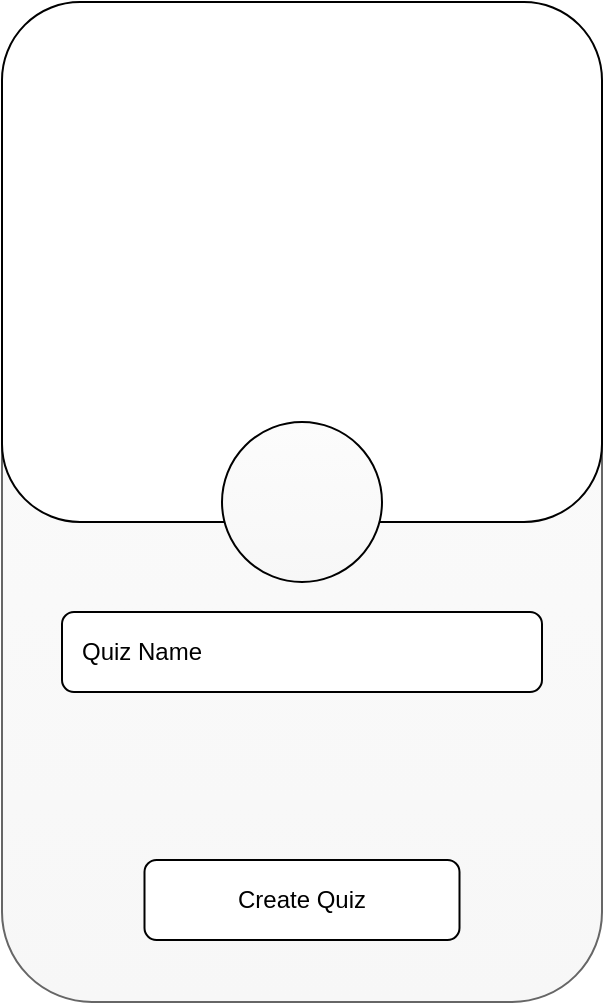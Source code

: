 <mxfile version="13.7.9" type="device" pages="11"><diagram id="pBfli7MhX3VPF-Z28Cjg" name="Create"><mxGraphModel dx="721" dy="599" grid="1" gridSize="10" guides="1" tooltips="1" connect="1" arrows="1" fold="1" page="1" pageScale="1" pageWidth="827" pageHeight="1169" math="0" shadow="0"><root><mxCell id="0"/><mxCell id="1" parent="0"/><mxCell id="YhRfEknU8Wl-3U49WugZ-1" value="" style="whiteSpace=wrap;html=1;rounded=1;strokeColor=#666666;fillColor=#FCFCFC;gradientDirection=south;gradientColor=#F7F7F7;" parent="1" vertex="1"><mxGeometry x="264" y="335" width="300" height="500" as="geometry"/></mxCell><mxCell id="4nGupYMQ50S7Wk51AXnO-2" value="" style="rounded=1;whiteSpace=wrap;html=1;" parent="1" vertex="1"><mxGeometry x="264" y="335" width="300" height="260" as="geometry"/></mxCell><mxCell id="4nGupYMQ50S7Wk51AXnO-5" value="" style="rounded=1;whiteSpace=wrap;html=1;" parent="1" vertex="1"><mxGeometry x="335.25" y="764" width="157.5" height="40" as="geometry"/></mxCell><mxCell id="4nGupYMQ50S7Wk51AXnO-6" value="Create Quiz" style="text;html=1;strokeColor=none;fillColor=none;align=center;verticalAlign=middle;whiteSpace=wrap;rounded=0;" parent="1" vertex="1"><mxGeometry x="374" y="774" width="80" height="20" as="geometry"/></mxCell><mxCell id="4nGupYMQ50S7Wk51AXnO-7" value="" style="rounded=1;whiteSpace=wrap;html=1;" parent="1" vertex="1"><mxGeometry x="294" y="640" width="240" height="40" as="geometry"/></mxCell><mxCell id="4nGupYMQ50S7Wk51AXnO-8" value="Quiz Name" style="text;html=1;strokeColor=none;fillColor=none;align=center;verticalAlign=middle;whiteSpace=wrap;rounded=0;" parent="1" vertex="1"><mxGeometry x="294" y="650" width="80" height="20" as="geometry"/></mxCell><mxCell id="Xea9l__40aHmPjPlWK-Z-1" value="" style="ellipse;whiteSpace=wrap;html=1;aspect=fixed;rounded=1;shadow=0;glass=0;sketch=0;fillColor=#FCFCFC;gradientColor=#F7F7F7;" parent="1" vertex="1"><mxGeometry x="374" y="545" width="80" height="80" as="geometry"/></mxCell></root></mxGraphModel></diagram><diagram id="3r9VNQkg000zjYNHVMPc" name="Waiting for players"><mxGraphModel dx="721" dy="599" grid="1" gridSize="10" guides="1" tooltips="1" connect="1" arrows="1" fold="1" page="1" pageScale="1" pageWidth="827" pageHeight="1169" math="0" shadow="0"><root><mxCell id="FUsMb9pHueHKuCKNX2RL-0"/><mxCell id="FUsMb9pHueHKuCKNX2RL-1" parent="FUsMb9pHueHKuCKNX2RL-0"/><mxCell id="UsRW-xH9Oo5pJi4dY8x6-37" value="" style="whiteSpace=wrap;html=1;rounded=1;strokeColor=#666666;fillColor=#FCFCFC;gradientDirection=south;gradientColor=#F7F7F7;" parent="FUsMb9pHueHKuCKNX2RL-1" vertex="1"><mxGeometry x="274" y="345" width="300" height="500" as="geometry"/></mxCell><mxCell id="UsRW-xH9Oo5pJi4dY8x6-38" value="" style="ellipse;whiteSpace=wrap;html=1;aspect=fixed;rounded=1;fillColor=#d5e8d4;strokeColor=#82b366;" parent="FUsMb9pHueHKuCKNX2RL-1" vertex="1"><mxGeometry x="302" y="414" width="80" height="80" as="geometry"/></mxCell><mxCell id="UsRW-xH9Oo5pJi4dY8x6-39" value="" style="ellipse;whiteSpace=wrap;html=1;aspect=fixed;rounded=1;fillColor=#d5e8d4;strokeColor=#82b366;" parent="FUsMb9pHueHKuCKNX2RL-1" vertex="1"><mxGeometry x="385" y="466" width="80" height="80" as="geometry"/></mxCell><mxCell id="UsRW-xH9Oo5pJi4dY8x6-40" value="" style="ellipse;whiteSpace=wrap;html=1;aspect=fixed;rounded=1;fillColor=#d5e8d4;strokeColor=#82b366;" parent="FUsMb9pHueHKuCKNX2RL-1" vertex="1"><mxGeometry x="473" y="434" width="80" height="80" as="geometry"/></mxCell><mxCell id="UsRW-xH9Oo5pJi4dY8x6-41" value="" style="ellipse;whiteSpace=wrap;html=1;aspect=fixed;rounded=1;fillColor=#d5e8d4;strokeColor=#82b366;" parent="FUsMb9pHueHKuCKNX2RL-1" vertex="1"><mxGeometry x="461" y="522" width="80" height="80" as="geometry"/></mxCell><mxCell id="UsRW-xH9Oo5pJi4dY8x6-42" value="" style="ellipse;whiteSpace=wrap;html=1;aspect=fixed;rounded=1;fillColor=#d5e8d4;strokeColor=#82b366;" parent="FUsMb9pHueHKuCKNX2RL-1" vertex="1"><mxGeometry x="302" y="508" width="80" height="80" as="geometry"/></mxCell><mxCell id="UsRW-xH9Oo5pJi4dY8x6-43" value="" style="ellipse;whiteSpace=wrap;html=1;aspect=fixed;rounded=1;fillColor=#d5e8d4;strokeColor=#82b366;" parent="FUsMb9pHueHKuCKNX2RL-1" vertex="1"><mxGeometry x="381" y="564" width="80" height="80" as="geometry"/></mxCell><mxCell id="UsRW-xH9Oo5pJi4dY8x6-44" value="" style="ellipse;whiteSpace=wrap;html=1;aspect=fixed;rounded=1;fillColor=#d5e8d4;strokeColor=#82b366;" parent="FUsMb9pHueHKuCKNX2RL-1" vertex="1"><mxGeometry x="461" y="614" width="80" height="80" as="geometry"/></mxCell><mxCell id="UsRW-xH9Oo5pJi4dY8x6-45" value="" style="ellipse;whiteSpace=wrap;html=1;aspect=fixed;rounded=1;fillColor=#d5e8d4;strokeColor=#82b366;" parent="FUsMb9pHueHKuCKNX2RL-1" vertex="1"><mxGeometry x="295" y="601" width="80" height="80" as="geometry"/></mxCell><mxCell id="UsRW-xH9Oo5pJi4dY8x6-46" value="" style="ellipse;whiteSpace=wrap;html=1;aspect=fixed;rounded=1;fillColor=#d5e8d4;strokeColor=#82b366;" parent="FUsMb9pHueHKuCKNX2RL-1" vertex="1"><mxGeometry x="375" y="654" width="80" height="80" as="geometry"/></mxCell><mxCell id="UsRW-xH9Oo5pJi4dY8x6-47" value="" style="ellipse;whiteSpace=wrap;html=1;aspect=fixed;rounded=1;fillColor=#d5e8d4;strokeColor=#82b366;" parent="FUsMb9pHueHKuCKNX2RL-1" vertex="1"><mxGeometry x="458" y="702" width="80" height="80" as="geometry"/></mxCell><mxCell id="UsRW-xH9Oo5pJi4dY8x6-48" value="" style="ellipse;whiteSpace=wrap;html=1;aspect=fixed;rounded=1;fillColor=#d5e8d4;strokeColor=#82b366;" parent="FUsMb9pHueHKuCKNX2RL-1" vertex="1"><mxGeometry x="295" y="694" width="80" height="80" as="geometry"/></mxCell><mxCell id="UsRW-xH9Oo5pJi4dY8x6-49" value="Team 1" style="text;html=1;strokeColor=none;fillColor=none;align=center;verticalAlign=middle;whiteSpace=wrap;rounded=0;" parent="FUsMb9pHueHKuCKNX2RL-1" vertex="1"><mxGeometry x="318" y="444" width="48" height="20" as="geometry"/></mxCell><mxCell id="UsRW-xH9Oo5pJi4dY8x6-50" value="Team 2" style="text;html=1;strokeColor=none;fillColor=none;align=center;verticalAlign=middle;whiteSpace=wrap;rounded=0;" parent="FUsMb9pHueHKuCKNX2RL-1" vertex="1"><mxGeometry x="401" y="496" width="48" height="20" as="geometry"/></mxCell><mxCell id="UsRW-xH9Oo5pJi4dY8x6-51" value="Team 3" style="text;html=1;strokeColor=none;fillColor=none;align=center;verticalAlign=middle;whiteSpace=wrap;rounded=0;" parent="FUsMb9pHueHKuCKNX2RL-1" vertex="1"><mxGeometry x="493" y="464" width="48" height="20" as="geometry"/></mxCell><mxCell id="UsRW-xH9Oo5pJi4dY8x6-52" value="Team 5" style="text;html=1;strokeColor=none;fillColor=none;align=center;verticalAlign=middle;whiteSpace=wrap;rounded=0;" parent="FUsMb9pHueHKuCKNX2RL-1" vertex="1"><mxGeometry x="318" y="539" width="48" height="20" as="geometry"/></mxCell><mxCell id="UsRW-xH9Oo5pJi4dY8x6-53" value="Team 4" style="text;html=1;strokeColor=none;fillColor=none;align=center;verticalAlign=middle;whiteSpace=wrap;rounded=0;" parent="FUsMb9pHueHKuCKNX2RL-1" vertex="1"><mxGeometry x="481" y="552" width="48" height="20" as="geometry"/></mxCell><mxCell id="UsRW-xH9Oo5pJi4dY8x6-54" value="Team 6" style="text;html=1;strokeColor=none;fillColor=none;align=center;verticalAlign=middle;whiteSpace=wrap;rounded=0;" parent="FUsMb9pHueHKuCKNX2RL-1" vertex="1"><mxGeometry x="397" y="594" width="48" height="20" as="geometry"/></mxCell><mxCell id="UsRW-xH9Oo5pJi4dY8x6-55" value="Team 8" style="text;html=1;strokeColor=none;fillColor=none;align=center;verticalAlign=middle;whiteSpace=wrap;rounded=0;" parent="FUsMb9pHueHKuCKNX2RL-1" vertex="1"><mxGeometry x="311" y="631" width="48" height="20" as="geometry"/></mxCell><mxCell id="UsRW-xH9Oo5pJi4dY8x6-56" value="Team 9 " style="text;html=1;strokeColor=none;fillColor=none;align=center;verticalAlign=middle;whiteSpace=wrap;rounded=0;" parent="FUsMb9pHueHKuCKNX2RL-1" vertex="1"><mxGeometry x="391" y="682.5" width="48" height="23" as="geometry"/></mxCell><mxCell id="UsRW-xH9Oo5pJi4dY8x6-57" value="Team 7" style="text;html=1;strokeColor=none;fillColor=none;align=center;verticalAlign=middle;whiteSpace=wrap;rounded=0;" parent="FUsMb9pHueHKuCKNX2RL-1" vertex="1"><mxGeometry x="477" y="642.5" width="48" height="23" as="geometry"/></mxCell><mxCell id="UsRW-xH9Oo5pJi4dY8x6-58" value="Team 11" style="text;html=1;strokeColor=none;fillColor=none;align=center;verticalAlign=middle;whiteSpace=wrap;rounded=0;" parent="FUsMb9pHueHKuCKNX2RL-1" vertex="1"><mxGeometry x="474" y="730.5" width="48" height="23" as="geometry"/></mxCell><mxCell id="UsRW-xH9Oo5pJi4dY8x6-59" value="Team 10" style="text;html=1;strokeColor=none;fillColor=none;align=center;verticalAlign=middle;whiteSpace=wrap;rounded=0;" parent="FUsMb9pHueHKuCKNX2RL-1" vertex="1"><mxGeometry x="311" y="722.5" width="48" height="23" as="geometry"/></mxCell><mxCell id="UsRW-xH9Oo5pJi4dY8x6-60" value="&lt;b&gt;&lt;font style=&quot;font-size: 25px&quot;&gt;QUIZ NAME&lt;/font&gt;&lt;/b&gt;" style="text;html=1;strokeColor=none;fillColor=none;align=center;verticalAlign=middle;whiteSpace=wrap;rounded=0;shadow=0;glass=0;sketch=0;" parent="FUsMb9pHueHKuCKNX2RL-1" vertex="1"><mxGeometry x="341" y="370" width="166" height="20" as="geometry"/></mxCell><mxCell id="UsRW-xH9Oo5pJi4dY8x6-61" value="" style="ellipse;whiteSpace=wrap;html=1;aspect=fixed;rounded=1;shadow=0;glass=0;sketch=0;fillColor=#f5f5f5;strokeColor=#666666;fontColor=#333333;" parent="FUsMb9pHueHKuCKNX2RL-1" vertex="1"><mxGeometry x="293" y="789" width="39" height="39" as="geometry"/></mxCell><mxCell id="UsRW-xH9Oo5pJi4dY8x6-62" value="" style="triangle;whiteSpace=wrap;html=1;rounded=1;shadow=0;glass=0;sketch=0;rotation=-180;" parent="FUsMb9pHueHKuCKNX2RL-1" vertex="1"><mxGeometry x="300.5" y="798.5" width="20" height="20" as="geometry"/></mxCell><mxCell id="UsRW-xH9Oo5pJi4dY8x6-63" value="" style="shape=image;html=1;verticalAlign=top;verticalLabelPosition=bottom;labelBackgroundColor=#ffffff;imageAspect=0;aspect=fixed;image=https://cdn2.iconfinder.com/data/icons/ios-tab-bar/25/Cross_Circle_Filled-128.png;rounded=1;shadow=0;glass=0;sketch=0;" parent="FUsMb9pHueHKuCKNX2RL-1" vertex="1"><mxGeometry x="364" y="417" width="17" height="17" as="geometry"/></mxCell><mxCell id="UsRW-xH9Oo5pJi4dY8x6-64" value="" style="shape=image;html=1;verticalAlign=top;verticalLabelPosition=bottom;labelBackgroundColor=#ffffff;imageAspect=0;aspect=fixed;image=https://cdn2.iconfinder.com/data/icons/ios-tab-bar/25/Cross_Circle_Filled-128.png;rounded=1;shadow=0;glass=0;sketch=0;" parent="FUsMb9pHueHKuCKNX2RL-1" vertex="1"><mxGeometry x="445" y="467" width="17" height="17" as="geometry"/></mxCell><mxCell id="UsRW-xH9Oo5pJi4dY8x6-65" value="" style="shape=image;html=1;verticalAlign=top;verticalLabelPosition=bottom;labelBackgroundColor=#ffffff;imageAspect=0;aspect=fixed;image=https://cdn2.iconfinder.com/data/icons/ios-tab-bar/25/Cross_Circle_Filled-128.png;rounded=1;shadow=0;glass=0;sketch=0;" parent="FUsMb9pHueHKuCKNX2RL-1" vertex="1"><mxGeometry x="529" y="434" width="17" height="17" as="geometry"/></mxCell><mxCell id="UsRW-xH9Oo5pJi4dY8x6-66" value="" style="shape=image;html=1;verticalAlign=top;verticalLabelPosition=bottom;labelBackgroundColor=#ffffff;imageAspect=0;aspect=fixed;image=https://cdn2.iconfinder.com/data/icons/ios-tab-bar/25/Cross_Circle_Filled-128.png;rounded=1;shadow=0;glass=0;sketch=0;" parent="FUsMb9pHueHKuCKNX2RL-1" vertex="1"><mxGeometry x="515" y="522" width="17" height="17" as="geometry"/></mxCell><mxCell id="UsRW-xH9Oo5pJi4dY8x6-67" value="" style="shape=image;html=1;verticalAlign=top;verticalLabelPosition=bottom;labelBackgroundColor=#ffffff;imageAspect=0;aspect=fixed;image=https://cdn2.iconfinder.com/data/icons/ios-tab-bar/25/Cross_Circle_Filled-128.png;rounded=1;shadow=0;glass=0;sketch=0;" parent="FUsMb9pHueHKuCKNX2RL-1" vertex="1"><mxGeometry x="438" y="564" width="17" height="17" as="geometry"/></mxCell><mxCell id="UsRW-xH9Oo5pJi4dY8x6-68" value="" style="shape=image;html=1;verticalAlign=top;verticalLabelPosition=bottom;labelBackgroundColor=#ffffff;imageAspect=0;aspect=fixed;image=https://cdn2.iconfinder.com/data/icons/ios-tab-bar/25/Cross_Circle_Filled-128.png;rounded=1;shadow=0;glass=0;sketch=0;" parent="FUsMb9pHueHKuCKNX2RL-1" vertex="1"><mxGeometry x="358" y="505" width="17" height="17" as="geometry"/></mxCell><mxCell id="UsRW-xH9Oo5pJi4dY8x6-69" value="" style="shape=image;html=1;verticalAlign=top;verticalLabelPosition=bottom;labelBackgroundColor=#ffffff;imageAspect=0;aspect=fixed;image=https://cdn2.iconfinder.com/data/icons/ios-tab-bar/25/Cross_Circle_Filled-128.png;rounded=1;shadow=0;glass=0;sketch=0;" parent="FUsMb9pHueHKuCKNX2RL-1" vertex="1"><mxGeometry x="349" y="601" width="17" height="17" as="geometry"/></mxCell><mxCell id="UsRW-xH9Oo5pJi4dY8x6-70" value="" style="shape=image;html=1;verticalAlign=top;verticalLabelPosition=bottom;labelBackgroundColor=#ffffff;imageAspect=0;aspect=fixed;image=https://cdn2.iconfinder.com/data/icons/ios-tab-bar/25/Cross_Circle_Filled-128.png;rounded=1;shadow=0;glass=0;sketch=0;" parent="FUsMb9pHueHKuCKNX2RL-1" vertex="1"><mxGeometry x="432" y="654" width="17" height="17" as="geometry"/></mxCell><mxCell id="UsRW-xH9Oo5pJi4dY8x6-71" value="" style="shape=image;html=1;verticalAlign=top;verticalLabelPosition=bottom;labelBackgroundColor=#ffffff;imageAspect=0;aspect=fixed;image=https://cdn2.iconfinder.com/data/icons/ios-tab-bar/25/Cross_Circle_Filled-128.png;rounded=1;shadow=0;glass=0;sketch=0;" parent="FUsMb9pHueHKuCKNX2RL-1" vertex="1"><mxGeometry x="512" y="614" width="17" height="17" as="geometry"/></mxCell><mxCell id="UsRW-xH9Oo5pJi4dY8x6-72" value="" style="shape=image;html=1;verticalAlign=top;verticalLabelPosition=bottom;labelBackgroundColor=#ffffff;imageAspect=0;aspect=fixed;image=https://cdn2.iconfinder.com/data/icons/ios-tab-bar/25/Cross_Circle_Filled-128.png;rounded=1;shadow=0;glass=0;sketch=0;" parent="FUsMb9pHueHKuCKNX2RL-1" vertex="1"><mxGeometry x="508.5" y="702" width="17" height="17" as="geometry"/></mxCell><mxCell id="UsRW-xH9Oo5pJi4dY8x6-73" value="" style="shape=image;html=1;verticalAlign=top;verticalLabelPosition=bottom;labelBackgroundColor=#ffffff;imageAspect=0;aspect=fixed;image=https://cdn2.iconfinder.com/data/icons/ios-tab-bar/25/Cross_Circle_Filled-128.png;rounded=1;shadow=0;glass=0;sketch=0;" parent="FUsMb9pHueHKuCKNX2RL-1" vertex="1"><mxGeometry x="349" y="694" width="17" height="17" as="geometry"/></mxCell><mxCell id="gWgISTC_y2voO9RuIcKy-0" value="" style="ellipse;whiteSpace=wrap;html=1;aspect=fixed;rounded=1;shadow=0;glass=0;sketch=0;fillColor=#f5f5f5;strokeColor=#666666;fontColor=#333333;" parent="FUsMb9pHueHKuCKNX2RL-1" vertex="1"><mxGeometry x="515" y="789" width="39" height="39" as="geometry"/></mxCell><mxCell id="gWgISTC_y2voO9RuIcKy-1" value="" style="triangle;whiteSpace=wrap;html=1;rounded=1;shadow=0;glass=0;sketch=0;rotation=0;" parent="FUsMb9pHueHKuCKNX2RL-1" vertex="1"><mxGeometry x="527.5" y="798.5" width="20" height="20" as="geometry"/></mxCell><mxCell id="FOs2ff9GrGDzzsD0MFOw-0" value="Code: 5HK8AD" style="text;html=1;strokeColor=none;fillColor=none;align=center;verticalAlign=middle;whiteSpace=wrap;rounded=0;shadow=0;glass=0;sketch=0;fontColor=#6B6B6B;" parent="FUsMb9pHueHKuCKNX2RL-1" vertex="1"><mxGeometry x="338" y="392" width="168.75" height="20" as="geometry"/></mxCell></root></mxGraphModel></diagram><diagram id="SJZZmDxXulVO6ZMhQ-YF" name="Kick or Approve"><mxGraphModel dx="721" dy="599" grid="1" gridSize="10" guides="1" tooltips="1" connect="1" arrows="1" fold="1" page="1" pageScale="1" pageWidth="827" pageHeight="1169" math="0" shadow="0"><root><mxCell id="A4ew6uC5fMmfjQlr1HWO-0"/><mxCell id="A4ew6uC5fMmfjQlr1HWO-1" parent="A4ew6uC5fMmfjQlr1HWO-0"/><mxCell id="A4ew6uC5fMmfjQlr1HWO-2" value="" style="whiteSpace=wrap;html=1;rounded=1;" parent="A4ew6uC5fMmfjQlr1HWO-1" vertex="1"><mxGeometry x="264" y="335" width="300" height="500" as="geometry"/></mxCell><mxCell id="A4ew6uC5fMmfjQlr1HWO-3" value="" style="ellipse;whiteSpace=wrap;html=1;aspect=fixed;rounded=1;fillColor=#d5e8d4;strokeColor=#82b366;" parent="A4ew6uC5fMmfjQlr1HWO-1" vertex="1"><mxGeometry x="292" y="404" width="80" height="80" as="geometry"/></mxCell><mxCell id="A4ew6uC5fMmfjQlr1HWO-4" value="" style="ellipse;whiteSpace=wrap;html=1;aspect=fixed;rounded=1;fillColor=#d5e8d4;strokeColor=#82b366;" parent="A4ew6uC5fMmfjQlr1HWO-1" vertex="1"><mxGeometry x="375" y="456" width="80" height="80" as="geometry"/></mxCell><mxCell id="A4ew6uC5fMmfjQlr1HWO-5" value="" style="ellipse;whiteSpace=wrap;html=1;aspect=fixed;rounded=1;fillColor=#d5e8d4;strokeColor=#82b366;" parent="A4ew6uC5fMmfjQlr1HWO-1" vertex="1"><mxGeometry x="463" y="424" width="80" height="80" as="geometry"/></mxCell><mxCell id="A4ew6uC5fMmfjQlr1HWO-6" value="" style="ellipse;whiteSpace=wrap;html=1;aspect=fixed;rounded=1;fillColor=#d5e8d4;strokeColor=#82b366;" parent="A4ew6uC5fMmfjQlr1HWO-1" vertex="1"><mxGeometry x="451" y="512" width="80" height="80" as="geometry"/></mxCell><mxCell id="A4ew6uC5fMmfjQlr1HWO-7" value="" style="ellipse;whiteSpace=wrap;html=1;aspect=fixed;rounded=1;fillColor=#d5e8d4;strokeColor=#82b366;" parent="A4ew6uC5fMmfjQlr1HWO-1" vertex="1"><mxGeometry x="292" y="498" width="80" height="80" as="geometry"/></mxCell><mxCell id="A4ew6uC5fMmfjQlr1HWO-8" value="" style="ellipse;whiteSpace=wrap;html=1;aspect=fixed;rounded=1;fillColor=#d5e8d4;strokeColor=#82b366;" parent="A4ew6uC5fMmfjQlr1HWO-1" vertex="1"><mxGeometry x="371" y="554" width="80" height="80" as="geometry"/></mxCell><mxCell id="A4ew6uC5fMmfjQlr1HWO-9" value="" style="ellipse;whiteSpace=wrap;html=1;aspect=fixed;rounded=1;fillColor=#d5e8d4;strokeColor=#82b366;" parent="A4ew6uC5fMmfjQlr1HWO-1" vertex="1"><mxGeometry x="451" y="604" width="80" height="80" as="geometry"/></mxCell><mxCell id="A4ew6uC5fMmfjQlr1HWO-10" value="" style="ellipse;whiteSpace=wrap;html=1;aspect=fixed;rounded=1;fillColor=#d5e8d4;strokeColor=#82b366;" parent="A4ew6uC5fMmfjQlr1HWO-1" vertex="1"><mxGeometry x="285" y="591" width="80" height="80" as="geometry"/></mxCell><mxCell id="A4ew6uC5fMmfjQlr1HWO-11" value="" style="ellipse;whiteSpace=wrap;html=1;aspect=fixed;rounded=1;fillColor=#d5e8d4;strokeColor=#82b366;" parent="A4ew6uC5fMmfjQlr1HWO-1" vertex="1"><mxGeometry x="365" y="644" width="80" height="80" as="geometry"/></mxCell><mxCell id="A4ew6uC5fMmfjQlr1HWO-12" value="" style="ellipse;whiteSpace=wrap;html=1;aspect=fixed;rounded=1;fillColor=#d5e8d4;strokeColor=#82b366;" parent="A4ew6uC5fMmfjQlr1HWO-1" vertex="1"><mxGeometry x="448" y="692" width="80" height="80" as="geometry"/></mxCell><mxCell id="A4ew6uC5fMmfjQlr1HWO-13" value="" style="ellipse;whiteSpace=wrap;html=1;aspect=fixed;rounded=1;fillColor=#d5e8d4;strokeColor=#82b366;" parent="A4ew6uC5fMmfjQlr1HWO-1" vertex="1"><mxGeometry x="285" y="684" width="80" height="80" as="geometry"/></mxCell><mxCell id="A4ew6uC5fMmfjQlr1HWO-14" value="Team 1" style="text;html=1;strokeColor=none;fillColor=none;align=center;verticalAlign=middle;whiteSpace=wrap;rounded=0;" parent="A4ew6uC5fMmfjQlr1HWO-1" vertex="1"><mxGeometry x="308" y="434" width="48" height="20" as="geometry"/></mxCell><mxCell id="A4ew6uC5fMmfjQlr1HWO-15" value="Team 2" style="text;html=1;strokeColor=none;fillColor=none;align=center;verticalAlign=middle;whiteSpace=wrap;rounded=0;" parent="A4ew6uC5fMmfjQlr1HWO-1" vertex="1"><mxGeometry x="391" y="486" width="48" height="20" as="geometry"/></mxCell><mxCell id="A4ew6uC5fMmfjQlr1HWO-16" value="Team 3" style="text;html=1;strokeColor=none;fillColor=none;align=center;verticalAlign=middle;whiteSpace=wrap;rounded=0;" parent="A4ew6uC5fMmfjQlr1HWO-1" vertex="1"><mxGeometry x="483" y="454" width="48" height="20" as="geometry"/></mxCell><mxCell id="A4ew6uC5fMmfjQlr1HWO-17" value="Team 5" style="text;html=1;strokeColor=none;fillColor=none;align=center;verticalAlign=middle;whiteSpace=wrap;rounded=0;" parent="A4ew6uC5fMmfjQlr1HWO-1" vertex="1"><mxGeometry x="308" y="529" width="48" height="20" as="geometry"/></mxCell><mxCell id="A4ew6uC5fMmfjQlr1HWO-18" value="Team 4" style="text;html=1;strokeColor=none;fillColor=none;align=center;verticalAlign=middle;whiteSpace=wrap;rounded=0;" parent="A4ew6uC5fMmfjQlr1HWO-1" vertex="1"><mxGeometry x="471" y="542" width="48" height="20" as="geometry"/></mxCell><mxCell id="A4ew6uC5fMmfjQlr1HWO-19" value="Team 6" style="text;html=1;strokeColor=none;fillColor=none;align=center;verticalAlign=middle;whiteSpace=wrap;rounded=0;" parent="A4ew6uC5fMmfjQlr1HWO-1" vertex="1"><mxGeometry x="387" y="584" width="48" height="20" as="geometry"/></mxCell><mxCell id="A4ew6uC5fMmfjQlr1HWO-20" value="Team 8" style="text;html=1;strokeColor=none;fillColor=none;align=center;verticalAlign=middle;whiteSpace=wrap;rounded=0;" parent="A4ew6uC5fMmfjQlr1HWO-1" vertex="1"><mxGeometry x="301" y="621" width="48" height="20" as="geometry"/></mxCell><mxCell id="A4ew6uC5fMmfjQlr1HWO-21" value="Team 9 " style="text;html=1;strokeColor=none;fillColor=none;align=center;verticalAlign=middle;whiteSpace=wrap;rounded=0;" parent="A4ew6uC5fMmfjQlr1HWO-1" vertex="1"><mxGeometry x="381" y="672.5" width="48" height="23" as="geometry"/></mxCell><mxCell id="A4ew6uC5fMmfjQlr1HWO-22" value="Team 7" style="text;html=1;strokeColor=none;fillColor=none;align=center;verticalAlign=middle;whiteSpace=wrap;rounded=0;" parent="A4ew6uC5fMmfjQlr1HWO-1" vertex="1"><mxGeometry x="467" y="632.5" width="48" height="23" as="geometry"/></mxCell><mxCell id="A4ew6uC5fMmfjQlr1HWO-23" value="Team 11" style="text;html=1;strokeColor=none;fillColor=none;align=center;verticalAlign=middle;whiteSpace=wrap;rounded=0;" parent="A4ew6uC5fMmfjQlr1HWO-1" vertex="1"><mxGeometry x="464" y="720.5" width="48" height="23" as="geometry"/></mxCell><mxCell id="A4ew6uC5fMmfjQlr1HWO-24" value="Team 10" style="text;html=1;strokeColor=none;fillColor=none;align=center;verticalAlign=middle;whiteSpace=wrap;rounded=0;" parent="A4ew6uC5fMmfjQlr1HWO-1" vertex="1"><mxGeometry x="301" y="712.5" width="48" height="23" as="geometry"/></mxCell><mxCell id="A4ew6uC5fMmfjQlr1HWO-25" value="&lt;b&gt;&lt;font style=&quot;font-size: 25px&quot;&gt;QUIZ NAME&lt;/font&gt;&lt;/b&gt;" style="text;html=1;strokeColor=none;fillColor=none;align=center;verticalAlign=middle;whiteSpace=wrap;rounded=0;shadow=0;glass=0;sketch=0;" parent="A4ew6uC5fMmfjQlr1HWO-1" vertex="1"><mxGeometry x="339" y="360" width="166" height="20" as="geometry"/></mxCell><mxCell id="A4ew6uC5fMmfjQlr1HWO-26" value="" style="ellipse;whiteSpace=wrap;html=1;aspect=fixed;rounded=1;shadow=0;glass=0;sketch=0;fillColor=#f5f5f5;strokeColor=#666666;fontColor=#333333;" parent="A4ew6uC5fMmfjQlr1HWO-1" vertex="1"><mxGeometry x="283" y="779" width="39" height="39" as="geometry"/></mxCell><mxCell id="A4ew6uC5fMmfjQlr1HWO-27" value="" style="triangle;whiteSpace=wrap;html=1;rounded=1;shadow=0;glass=0;sketch=0;rotation=-180;" parent="A4ew6uC5fMmfjQlr1HWO-1" vertex="1"><mxGeometry x="290.5" y="788.5" width="20" height="20" as="geometry"/></mxCell><mxCell id="A4ew6uC5fMmfjQlr1HWO-31" value="" style="shape=image;html=1;verticalAlign=top;verticalLabelPosition=bottom;labelBackgroundColor=#ffffff;imageAspect=0;aspect=fixed;image=https://cdn2.iconfinder.com/data/icons/ios-tab-bar/25/Cross_Circle_Filled-128.png;rounded=1;shadow=0;glass=0;sketch=0;" parent="A4ew6uC5fMmfjQlr1HWO-1" vertex="1"><mxGeometry x="354" y="407" width="17" height="17" as="geometry"/></mxCell><mxCell id="A4ew6uC5fMmfjQlr1HWO-32" value="" style="shape=image;html=1;verticalAlign=top;verticalLabelPosition=bottom;labelBackgroundColor=#ffffff;imageAspect=0;aspect=fixed;image=https://cdn2.iconfinder.com/data/icons/ios-tab-bar/25/Cross_Circle_Filled-128.png;rounded=1;shadow=0;glass=0;sketch=0;" parent="A4ew6uC5fMmfjQlr1HWO-1" vertex="1"><mxGeometry x="435" y="457" width="17" height="17" as="geometry"/></mxCell><mxCell id="A4ew6uC5fMmfjQlr1HWO-33" value="" style="shape=image;html=1;verticalAlign=top;verticalLabelPosition=bottom;labelBackgroundColor=#ffffff;imageAspect=0;aspect=fixed;image=https://cdn2.iconfinder.com/data/icons/ios-tab-bar/25/Cross_Circle_Filled-128.png;rounded=1;shadow=0;glass=0;sketch=0;" parent="A4ew6uC5fMmfjQlr1HWO-1" vertex="1"><mxGeometry x="519" y="424" width="17" height="17" as="geometry"/></mxCell><mxCell id="A4ew6uC5fMmfjQlr1HWO-34" value="" style="shape=image;html=1;verticalAlign=top;verticalLabelPosition=bottom;labelBackgroundColor=#ffffff;imageAspect=0;aspect=fixed;image=https://cdn2.iconfinder.com/data/icons/ios-tab-bar/25/Cross_Circle_Filled-128.png;rounded=1;shadow=0;glass=0;sketch=0;" parent="A4ew6uC5fMmfjQlr1HWO-1" vertex="1"><mxGeometry x="505" y="512" width="17" height="17" as="geometry"/></mxCell><mxCell id="A4ew6uC5fMmfjQlr1HWO-35" value="" style="shape=image;html=1;verticalAlign=top;verticalLabelPosition=bottom;labelBackgroundColor=#ffffff;imageAspect=0;aspect=fixed;image=https://cdn2.iconfinder.com/data/icons/ios-tab-bar/25/Cross_Circle_Filled-128.png;rounded=1;shadow=0;glass=0;sketch=0;" parent="A4ew6uC5fMmfjQlr1HWO-1" vertex="1"><mxGeometry x="428" y="554" width="17" height="17" as="geometry"/></mxCell><mxCell id="A4ew6uC5fMmfjQlr1HWO-36" value="" style="shape=image;html=1;verticalAlign=top;verticalLabelPosition=bottom;labelBackgroundColor=#ffffff;imageAspect=0;aspect=fixed;image=https://cdn2.iconfinder.com/data/icons/ios-tab-bar/25/Cross_Circle_Filled-128.png;rounded=1;shadow=0;glass=0;sketch=0;" parent="A4ew6uC5fMmfjQlr1HWO-1" vertex="1"><mxGeometry x="348" y="495" width="17" height="17" as="geometry"/></mxCell><mxCell id="A4ew6uC5fMmfjQlr1HWO-37" value="" style="shape=image;html=1;verticalAlign=top;verticalLabelPosition=bottom;labelBackgroundColor=#ffffff;imageAspect=0;aspect=fixed;image=https://cdn2.iconfinder.com/data/icons/ios-tab-bar/25/Cross_Circle_Filled-128.png;rounded=1;shadow=0;glass=0;sketch=0;" parent="A4ew6uC5fMmfjQlr1HWO-1" vertex="1"><mxGeometry x="339" y="591" width="17" height="17" as="geometry"/></mxCell><mxCell id="A4ew6uC5fMmfjQlr1HWO-38" value="" style="shape=image;html=1;verticalAlign=top;verticalLabelPosition=bottom;labelBackgroundColor=#ffffff;imageAspect=0;aspect=fixed;image=https://cdn2.iconfinder.com/data/icons/ios-tab-bar/25/Cross_Circle_Filled-128.png;rounded=1;shadow=0;glass=0;sketch=0;" parent="A4ew6uC5fMmfjQlr1HWO-1" vertex="1"><mxGeometry x="422" y="644" width="17" height="17" as="geometry"/></mxCell><mxCell id="A4ew6uC5fMmfjQlr1HWO-39" value="" style="shape=image;html=1;verticalAlign=top;verticalLabelPosition=bottom;labelBackgroundColor=#ffffff;imageAspect=0;aspect=fixed;image=https://cdn2.iconfinder.com/data/icons/ios-tab-bar/25/Cross_Circle_Filled-128.png;rounded=1;shadow=0;glass=0;sketch=0;" parent="A4ew6uC5fMmfjQlr1HWO-1" vertex="1"><mxGeometry x="502" y="604" width="17" height="17" as="geometry"/></mxCell><mxCell id="A4ew6uC5fMmfjQlr1HWO-40" value="" style="shape=image;html=1;verticalAlign=top;verticalLabelPosition=bottom;labelBackgroundColor=#ffffff;imageAspect=0;aspect=fixed;image=https://cdn2.iconfinder.com/data/icons/ios-tab-bar/25/Cross_Circle_Filled-128.png;rounded=1;shadow=0;glass=0;sketch=0;" parent="A4ew6uC5fMmfjQlr1HWO-1" vertex="1"><mxGeometry x="498.5" y="692" width="17" height="17" as="geometry"/></mxCell><mxCell id="A4ew6uC5fMmfjQlr1HWO-41" value="" style="shape=image;html=1;verticalAlign=top;verticalLabelPosition=bottom;labelBackgroundColor=#ffffff;imageAspect=0;aspect=fixed;image=https://cdn2.iconfinder.com/data/icons/ios-tab-bar/25/Cross_Circle_Filled-128.png;rounded=1;shadow=0;glass=0;sketch=0;" parent="A4ew6uC5fMmfjQlr1HWO-1" vertex="1"><mxGeometry x="339" y="684" width="17" height="17" as="geometry"/></mxCell><mxCell id="OjGOSBYfhATL_dcnGoLu-2" value="" style="ellipse;whiteSpace=wrap;html=1;aspect=fixed;rounded=1;shadow=0;glass=0;sketch=0;fillColor=#f5f5f5;strokeColor=#666666;fontColor=#333333;" parent="A4ew6uC5fMmfjQlr1HWO-1" vertex="1"><mxGeometry x="515.5" y="779" width="39" height="39" as="geometry"/></mxCell><mxCell id="OjGOSBYfhATL_dcnGoLu-3" value="" style="triangle;whiteSpace=wrap;html=1;rounded=1;shadow=0;glass=0;sketch=0;rotation=0;" parent="A4ew6uC5fMmfjQlr1HWO-1" vertex="1"><mxGeometry x="528" y="788.5" width="20" height="20" as="geometry"/></mxCell><mxCell id="6kH99HmpoN0tjUFGNHcg-1" value="" style="whiteSpace=wrap;html=1;rounded=1;fillColor=#f5f5f5;strokeColor=#666666;opacity=40;gradientColor=#3B3B3B;" parent="A4ew6uC5fMmfjQlr1HWO-1" vertex="1"><mxGeometry x="265" y="335" width="300" height="500" as="geometry"/></mxCell><mxCell id="OjGOSBYfhATL_dcnGoLu-8" value="" style="group" parent="A4ew6uC5fMmfjQlr1HWO-1" vertex="1" connectable="0"><mxGeometry y="513.5" width="219.5" height="98" as="geometry"/></mxCell><mxCell id="OjGOSBYfhATL_dcnGoLu-9" value="" style="group" parent="OjGOSBYfhATL_dcnGoLu-8" vertex="1" connectable="0"><mxGeometry x="314" y="26" width="219.5" height="98" as="geometry"/></mxCell><mxCell id="nCD2t8OQKnjG1o-hCkCt-0" value="" style="group" parent="OjGOSBYfhATL_dcnGoLu-9" vertex="1" connectable="0"><mxGeometry x="-10" y="-3.5" width="219.5" height="98" as="geometry"/></mxCell><mxCell id="6kH99HmpoN0tjUFGNHcg-0" value="" style="rounded=1;whiteSpace=wrap;html=1;shadow=0;glass=0;sketch=0;" parent="nCD2t8OQKnjG1o-hCkCt-0" vertex="1"><mxGeometry width="219.5" height="98" as="geometry"/></mxCell><mxCell id="6kH99HmpoN0tjUFGNHcg-5" value="Kick &amp;lt;User&amp;gt; ?" style="text;html=1;strokeColor=none;fillColor=none;align=center;verticalAlign=middle;whiteSpace=wrap;rounded=0;shadow=0;glass=0;sketch=0;opacity=40;" parent="nCD2t8OQKnjG1o-hCkCt-0" vertex="1"><mxGeometry x="28.25" y="18.5" width="165" height="20" as="geometry"/></mxCell><mxCell id="6kH99HmpoN0tjUFGNHcg-7" value="" style="rounded=1;whiteSpace=wrap;html=1;shadow=0;glass=0;sketch=0;fillColor=#d5e8d4;strokeColor=#82b366;" parent="nCD2t8OQKnjG1o-hCkCt-0" vertex="1"><mxGeometry x="108.75" y="57.25" width="76" height="27.5" as="geometry"/></mxCell><mxCell id="6kH99HmpoN0tjUFGNHcg-8" value="" style="rounded=1;whiteSpace=wrap;html=1;shadow=0;glass=0;sketch=0;fillColor=#f8cecc;strokeColor=#b85450;" parent="nCD2t8OQKnjG1o-hCkCt-0" vertex="1"><mxGeometry x="21.25" y="57.5" width="76" height="27.5" as="geometry"/></mxCell></root></mxGraphModel></diagram><diagram id="j0yk3oH17nd5bdDAOIVW" name="Start Quiz"><mxGraphModel dx="721" dy="599" grid="1" gridSize="10" guides="1" tooltips="1" connect="1" arrows="1" fold="1" page="1" pageScale="1" pageWidth="827" pageHeight="1169" math="0" shadow="0"><root><mxCell id="2y89XrHCaEDIVKy6a_Kg-0"/><mxCell id="2y89XrHCaEDIVKy6a_Kg-1" parent="2y89XrHCaEDIVKy6a_Kg-0"/><mxCell id="2y89XrHCaEDIVKy6a_Kg-2" value="" style="whiteSpace=wrap;html=1;rounded=1;" parent="2y89XrHCaEDIVKy6a_Kg-1" vertex="1"><mxGeometry x="264" y="335" width="300" height="500" as="geometry"/></mxCell><mxCell id="2y89XrHCaEDIVKy6a_Kg-3" value="" style="ellipse;whiteSpace=wrap;html=1;aspect=fixed;rounded=1;fillColor=#d5e8d4;strokeColor=#82b366;" parent="2y89XrHCaEDIVKy6a_Kg-1" vertex="1"><mxGeometry x="292" y="404" width="80" height="80" as="geometry"/></mxCell><mxCell id="2y89XrHCaEDIVKy6a_Kg-4" value="" style="ellipse;whiteSpace=wrap;html=1;aspect=fixed;rounded=1;fillColor=#d5e8d4;strokeColor=#82b366;" parent="2y89XrHCaEDIVKy6a_Kg-1" vertex="1"><mxGeometry x="375" y="456" width="80" height="80" as="geometry"/></mxCell><mxCell id="2y89XrHCaEDIVKy6a_Kg-5" value="" style="ellipse;whiteSpace=wrap;html=1;aspect=fixed;rounded=1;fillColor=#d5e8d4;strokeColor=#82b366;" parent="2y89XrHCaEDIVKy6a_Kg-1" vertex="1"><mxGeometry x="463" y="424" width="80" height="80" as="geometry"/></mxCell><mxCell id="2y89XrHCaEDIVKy6a_Kg-6" value="" style="ellipse;whiteSpace=wrap;html=1;aspect=fixed;rounded=1;fillColor=#d5e8d4;strokeColor=#82b366;" parent="2y89XrHCaEDIVKy6a_Kg-1" vertex="1"><mxGeometry x="451" y="512" width="80" height="80" as="geometry"/></mxCell><mxCell id="2y89XrHCaEDIVKy6a_Kg-7" value="" style="ellipse;whiteSpace=wrap;html=1;aspect=fixed;rounded=1;fillColor=#d5e8d4;strokeColor=#82b366;" parent="2y89XrHCaEDIVKy6a_Kg-1" vertex="1"><mxGeometry x="292" y="498" width="80" height="80" as="geometry"/></mxCell><mxCell id="2y89XrHCaEDIVKy6a_Kg-8" value="" style="ellipse;whiteSpace=wrap;html=1;aspect=fixed;rounded=1;fillColor=#d5e8d4;strokeColor=#82b366;" parent="2y89XrHCaEDIVKy6a_Kg-1" vertex="1"><mxGeometry x="371" y="554" width="80" height="80" as="geometry"/></mxCell><mxCell id="2y89XrHCaEDIVKy6a_Kg-9" value="" style="ellipse;whiteSpace=wrap;html=1;aspect=fixed;rounded=1;fillColor=#d5e8d4;strokeColor=#82b366;" parent="2y89XrHCaEDIVKy6a_Kg-1" vertex="1"><mxGeometry x="451" y="604" width="80" height="80" as="geometry"/></mxCell><mxCell id="2y89XrHCaEDIVKy6a_Kg-10" value="" style="ellipse;whiteSpace=wrap;html=1;aspect=fixed;rounded=1;fillColor=#d5e8d4;strokeColor=#82b366;" parent="2y89XrHCaEDIVKy6a_Kg-1" vertex="1"><mxGeometry x="285" y="591" width="80" height="80" as="geometry"/></mxCell><mxCell id="2y89XrHCaEDIVKy6a_Kg-11" value="" style="ellipse;whiteSpace=wrap;html=1;aspect=fixed;rounded=1;fillColor=#d5e8d4;strokeColor=#82b366;" parent="2y89XrHCaEDIVKy6a_Kg-1" vertex="1"><mxGeometry x="365" y="644" width="80" height="80" as="geometry"/></mxCell><mxCell id="2y89XrHCaEDIVKy6a_Kg-12" value="" style="ellipse;whiteSpace=wrap;html=1;aspect=fixed;rounded=1;fillColor=#d5e8d4;strokeColor=#82b366;" parent="2y89XrHCaEDIVKy6a_Kg-1" vertex="1"><mxGeometry x="448" y="692" width="80" height="80" as="geometry"/></mxCell><mxCell id="2y89XrHCaEDIVKy6a_Kg-13" value="" style="ellipse;whiteSpace=wrap;html=1;aspect=fixed;rounded=1;fillColor=#d5e8d4;strokeColor=#82b366;" parent="2y89XrHCaEDIVKy6a_Kg-1" vertex="1"><mxGeometry x="285" y="684" width="80" height="80" as="geometry"/></mxCell><mxCell id="2y89XrHCaEDIVKy6a_Kg-14" value="Team 1" style="text;html=1;strokeColor=none;fillColor=none;align=center;verticalAlign=middle;whiteSpace=wrap;rounded=0;" parent="2y89XrHCaEDIVKy6a_Kg-1" vertex="1"><mxGeometry x="308" y="434" width="48" height="20" as="geometry"/></mxCell><mxCell id="2y89XrHCaEDIVKy6a_Kg-15" value="Team 2" style="text;html=1;strokeColor=none;fillColor=none;align=center;verticalAlign=middle;whiteSpace=wrap;rounded=0;" parent="2y89XrHCaEDIVKy6a_Kg-1" vertex="1"><mxGeometry x="391" y="486" width="48" height="20" as="geometry"/></mxCell><mxCell id="2y89XrHCaEDIVKy6a_Kg-16" value="Team 3" style="text;html=1;strokeColor=none;fillColor=none;align=center;verticalAlign=middle;whiteSpace=wrap;rounded=0;" parent="2y89XrHCaEDIVKy6a_Kg-1" vertex="1"><mxGeometry x="483" y="454" width="48" height="20" as="geometry"/></mxCell><mxCell id="2y89XrHCaEDIVKy6a_Kg-17" value="Team 5" style="text;html=1;strokeColor=none;fillColor=none;align=center;verticalAlign=middle;whiteSpace=wrap;rounded=0;" parent="2y89XrHCaEDIVKy6a_Kg-1" vertex="1"><mxGeometry x="308" y="529" width="48" height="20" as="geometry"/></mxCell><mxCell id="2y89XrHCaEDIVKy6a_Kg-18" value="Team 4" style="text;html=1;strokeColor=none;fillColor=none;align=center;verticalAlign=middle;whiteSpace=wrap;rounded=0;" parent="2y89XrHCaEDIVKy6a_Kg-1" vertex="1"><mxGeometry x="471" y="542" width="48" height="20" as="geometry"/></mxCell><mxCell id="2y89XrHCaEDIVKy6a_Kg-19" value="Team 6" style="text;html=1;strokeColor=none;fillColor=none;align=center;verticalAlign=middle;whiteSpace=wrap;rounded=0;" parent="2y89XrHCaEDIVKy6a_Kg-1" vertex="1"><mxGeometry x="387" y="584" width="48" height="20" as="geometry"/></mxCell><mxCell id="2y89XrHCaEDIVKy6a_Kg-20" value="Team 8" style="text;html=1;strokeColor=none;fillColor=none;align=center;verticalAlign=middle;whiteSpace=wrap;rounded=0;" parent="2y89XrHCaEDIVKy6a_Kg-1" vertex="1"><mxGeometry x="301" y="621" width="48" height="20" as="geometry"/></mxCell><mxCell id="2y89XrHCaEDIVKy6a_Kg-21" value="Team 9 " style="text;html=1;strokeColor=none;fillColor=none;align=center;verticalAlign=middle;whiteSpace=wrap;rounded=0;" parent="2y89XrHCaEDIVKy6a_Kg-1" vertex="1"><mxGeometry x="381" y="672.5" width="48" height="23" as="geometry"/></mxCell><mxCell id="2y89XrHCaEDIVKy6a_Kg-22" value="Team 7" style="text;html=1;strokeColor=none;fillColor=none;align=center;verticalAlign=middle;whiteSpace=wrap;rounded=0;" parent="2y89XrHCaEDIVKy6a_Kg-1" vertex="1"><mxGeometry x="467" y="632.5" width="48" height="23" as="geometry"/></mxCell><mxCell id="2y89XrHCaEDIVKy6a_Kg-23" value="Team 11" style="text;html=1;strokeColor=none;fillColor=none;align=center;verticalAlign=middle;whiteSpace=wrap;rounded=0;" parent="2y89XrHCaEDIVKy6a_Kg-1" vertex="1"><mxGeometry x="464" y="720.5" width="48" height="23" as="geometry"/></mxCell><mxCell id="2y89XrHCaEDIVKy6a_Kg-24" value="Team 10" style="text;html=1;strokeColor=none;fillColor=none;align=center;verticalAlign=middle;whiteSpace=wrap;rounded=0;" parent="2y89XrHCaEDIVKy6a_Kg-1" vertex="1"><mxGeometry x="301" y="712.5" width="48" height="23" as="geometry"/></mxCell><mxCell id="2y89XrHCaEDIVKy6a_Kg-25" value="&lt;b&gt;&lt;font style=&quot;font-size: 25px&quot;&gt;QUIZ NAME&lt;/font&gt;&lt;/b&gt;" style="text;html=1;strokeColor=none;fillColor=none;align=center;verticalAlign=middle;whiteSpace=wrap;rounded=0;shadow=0;glass=0;sketch=0;" parent="2y89XrHCaEDIVKy6a_Kg-1" vertex="1"><mxGeometry x="339" y="360" width="166" height="20" as="geometry"/></mxCell><mxCell id="2y89XrHCaEDIVKy6a_Kg-26" value="" style="ellipse;whiteSpace=wrap;html=1;aspect=fixed;rounded=1;shadow=0;glass=0;sketch=0;fillColor=#f5f5f5;strokeColor=#666666;fontColor=#333333;" parent="2y89XrHCaEDIVKy6a_Kg-1" vertex="1"><mxGeometry x="283" y="779" width="39" height="39" as="geometry"/></mxCell><mxCell id="2y89XrHCaEDIVKy6a_Kg-27" value="" style="triangle;whiteSpace=wrap;html=1;rounded=1;shadow=0;glass=0;sketch=0;rotation=-180;" parent="2y89XrHCaEDIVKy6a_Kg-1" vertex="1"><mxGeometry x="290.5" y="788.5" width="20" height="20" as="geometry"/></mxCell><mxCell id="2y89XrHCaEDIVKy6a_Kg-28" value="" style="shape=image;html=1;verticalAlign=top;verticalLabelPosition=bottom;labelBackgroundColor=#ffffff;imageAspect=0;aspect=fixed;image=https://cdn2.iconfinder.com/data/icons/ios-tab-bar/25/Cross_Circle_Filled-128.png;rounded=1;shadow=0;glass=0;sketch=0;" parent="2y89XrHCaEDIVKy6a_Kg-1" vertex="1"><mxGeometry x="354" y="407" width="17" height="17" as="geometry"/></mxCell><mxCell id="2y89XrHCaEDIVKy6a_Kg-29" value="" style="shape=image;html=1;verticalAlign=top;verticalLabelPosition=bottom;labelBackgroundColor=#ffffff;imageAspect=0;aspect=fixed;image=https://cdn2.iconfinder.com/data/icons/ios-tab-bar/25/Cross_Circle_Filled-128.png;rounded=1;shadow=0;glass=0;sketch=0;" parent="2y89XrHCaEDIVKy6a_Kg-1" vertex="1"><mxGeometry x="435" y="457" width="17" height="17" as="geometry"/></mxCell><mxCell id="2y89XrHCaEDIVKy6a_Kg-30" value="" style="shape=image;html=1;verticalAlign=top;verticalLabelPosition=bottom;labelBackgroundColor=#ffffff;imageAspect=0;aspect=fixed;image=https://cdn2.iconfinder.com/data/icons/ios-tab-bar/25/Cross_Circle_Filled-128.png;rounded=1;shadow=0;glass=0;sketch=0;" parent="2y89XrHCaEDIVKy6a_Kg-1" vertex="1"><mxGeometry x="519" y="424" width="17" height="17" as="geometry"/></mxCell><mxCell id="2y89XrHCaEDIVKy6a_Kg-31" value="" style="shape=image;html=1;verticalAlign=top;verticalLabelPosition=bottom;labelBackgroundColor=#ffffff;imageAspect=0;aspect=fixed;image=https://cdn2.iconfinder.com/data/icons/ios-tab-bar/25/Cross_Circle_Filled-128.png;rounded=1;shadow=0;glass=0;sketch=0;" parent="2y89XrHCaEDIVKy6a_Kg-1" vertex="1"><mxGeometry x="505" y="512" width="17" height="17" as="geometry"/></mxCell><mxCell id="2y89XrHCaEDIVKy6a_Kg-32" value="" style="shape=image;html=1;verticalAlign=top;verticalLabelPosition=bottom;labelBackgroundColor=#ffffff;imageAspect=0;aspect=fixed;image=https://cdn2.iconfinder.com/data/icons/ios-tab-bar/25/Cross_Circle_Filled-128.png;rounded=1;shadow=0;glass=0;sketch=0;" parent="2y89XrHCaEDIVKy6a_Kg-1" vertex="1"><mxGeometry x="428" y="554" width="17" height="17" as="geometry"/></mxCell><mxCell id="2y89XrHCaEDIVKy6a_Kg-33" value="" style="shape=image;html=1;verticalAlign=top;verticalLabelPosition=bottom;labelBackgroundColor=#ffffff;imageAspect=0;aspect=fixed;image=https://cdn2.iconfinder.com/data/icons/ios-tab-bar/25/Cross_Circle_Filled-128.png;rounded=1;shadow=0;glass=0;sketch=0;" parent="2y89XrHCaEDIVKy6a_Kg-1" vertex="1"><mxGeometry x="348" y="495" width="17" height="17" as="geometry"/></mxCell><mxCell id="2y89XrHCaEDIVKy6a_Kg-34" value="" style="shape=image;html=1;verticalAlign=top;verticalLabelPosition=bottom;labelBackgroundColor=#ffffff;imageAspect=0;aspect=fixed;image=https://cdn2.iconfinder.com/data/icons/ios-tab-bar/25/Cross_Circle_Filled-128.png;rounded=1;shadow=0;glass=0;sketch=0;" parent="2y89XrHCaEDIVKy6a_Kg-1" vertex="1"><mxGeometry x="339" y="591" width="17" height="17" as="geometry"/></mxCell><mxCell id="2y89XrHCaEDIVKy6a_Kg-35" value="" style="shape=image;html=1;verticalAlign=top;verticalLabelPosition=bottom;labelBackgroundColor=#ffffff;imageAspect=0;aspect=fixed;image=https://cdn2.iconfinder.com/data/icons/ios-tab-bar/25/Cross_Circle_Filled-128.png;rounded=1;shadow=0;glass=0;sketch=0;" parent="2y89XrHCaEDIVKy6a_Kg-1" vertex="1"><mxGeometry x="422" y="644" width="17" height="17" as="geometry"/></mxCell><mxCell id="2y89XrHCaEDIVKy6a_Kg-36" value="" style="shape=image;html=1;verticalAlign=top;verticalLabelPosition=bottom;labelBackgroundColor=#ffffff;imageAspect=0;aspect=fixed;image=https://cdn2.iconfinder.com/data/icons/ios-tab-bar/25/Cross_Circle_Filled-128.png;rounded=1;shadow=0;glass=0;sketch=0;" parent="2y89XrHCaEDIVKy6a_Kg-1" vertex="1"><mxGeometry x="502" y="604" width="17" height="17" as="geometry"/></mxCell><mxCell id="2y89XrHCaEDIVKy6a_Kg-37" value="" style="shape=image;html=1;verticalAlign=top;verticalLabelPosition=bottom;labelBackgroundColor=#ffffff;imageAspect=0;aspect=fixed;image=https://cdn2.iconfinder.com/data/icons/ios-tab-bar/25/Cross_Circle_Filled-128.png;rounded=1;shadow=0;glass=0;sketch=0;" parent="2y89XrHCaEDIVKy6a_Kg-1" vertex="1"><mxGeometry x="498.5" y="692" width="17" height="17" as="geometry"/></mxCell><mxCell id="2y89XrHCaEDIVKy6a_Kg-38" value="" style="shape=image;html=1;verticalAlign=top;verticalLabelPosition=bottom;labelBackgroundColor=#ffffff;imageAspect=0;aspect=fixed;image=https://cdn2.iconfinder.com/data/icons/ios-tab-bar/25/Cross_Circle_Filled-128.png;rounded=1;shadow=0;glass=0;sketch=0;" parent="2y89XrHCaEDIVKy6a_Kg-1" vertex="1"><mxGeometry x="339" y="684" width="17" height="17" as="geometry"/></mxCell><mxCell id="2y89XrHCaEDIVKy6a_Kg-39" value="" style="ellipse;whiteSpace=wrap;html=1;aspect=fixed;rounded=1;shadow=0;glass=0;sketch=0;fillColor=#f5f5f5;strokeColor=#666666;fontColor=#333333;" parent="2y89XrHCaEDIVKy6a_Kg-1" vertex="1"><mxGeometry x="515.5" y="779" width="39" height="39" as="geometry"/></mxCell><mxCell id="2y89XrHCaEDIVKy6a_Kg-40" value="" style="triangle;whiteSpace=wrap;html=1;rounded=1;shadow=0;glass=0;sketch=0;rotation=0;" parent="2y89XrHCaEDIVKy6a_Kg-1" vertex="1"><mxGeometry x="528" y="788.5" width="20" height="20" as="geometry"/></mxCell><mxCell id="2y89XrHCaEDIVKy6a_Kg-41" value="" style="whiteSpace=wrap;html=1;rounded=1;fillColor=#f5f5f5;strokeColor=#666666;opacity=40;gradientColor=#3B3B3B;" parent="2y89XrHCaEDIVKy6a_Kg-1" vertex="1"><mxGeometry x="265" y="335" width="300" height="500" as="geometry"/></mxCell><mxCell id="2y89XrHCaEDIVKy6a_Kg-42" value="" style="group" parent="2y89XrHCaEDIVKy6a_Kg-1" vertex="1" connectable="0"><mxGeometry y="513.5" width="219.5" height="98" as="geometry"/></mxCell><mxCell id="2y89XrHCaEDIVKy6a_Kg-43" value="" style="group" parent="2y89XrHCaEDIVKy6a_Kg-42" vertex="1" connectable="0"><mxGeometry x="314" y="26" width="219.5" height="98" as="geometry"/></mxCell><mxCell id="2y89XrHCaEDIVKy6a_Kg-44" value="" style="group" parent="2y89XrHCaEDIVKy6a_Kg-43" vertex="1" connectable="0"><mxGeometry x="-10" y="-3.5" width="219.5" height="98" as="geometry"/></mxCell><mxCell id="2y89XrHCaEDIVKy6a_Kg-45" value="" style="rounded=1;whiteSpace=wrap;html=1;shadow=0;glass=0;sketch=0;" parent="2y89XrHCaEDIVKy6a_Kg-44" vertex="1"><mxGeometry width="219.5" height="98" as="geometry"/></mxCell><mxCell id="2y89XrHCaEDIVKy6a_Kg-46" value="Start Quiz?" style="text;html=1;strokeColor=none;fillColor=none;align=center;verticalAlign=middle;whiteSpace=wrap;rounded=0;shadow=0;glass=0;sketch=0;opacity=40;" parent="2y89XrHCaEDIVKy6a_Kg-44" vertex="1"><mxGeometry x="28.25" y="18.5" width="165" height="20" as="geometry"/></mxCell><mxCell id="2y89XrHCaEDIVKy6a_Kg-47" value="" style="rounded=1;whiteSpace=wrap;html=1;shadow=0;glass=0;sketch=0;fillColor=#d5e8d4;strokeColor=#82b366;" parent="2y89XrHCaEDIVKy6a_Kg-44" vertex="1"><mxGeometry x="108.75" y="57.25" width="76" height="27.5" as="geometry"/></mxCell><mxCell id="2y89XrHCaEDIVKy6a_Kg-48" value="" style="rounded=1;whiteSpace=wrap;html=1;shadow=0;glass=0;sketch=0;fillColor=#f8cecc;strokeColor=#b85450;" parent="2y89XrHCaEDIVKy6a_Kg-44" vertex="1"><mxGeometry x="21.25" y="57.5" width="76" height="27.5" as="geometry"/></mxCell></root></mxGraphModel></diagram><diagram id="PcUdsESf3c47unxe_Rny" name="Categories"><mxGraphModel dx="721" dy="599" grid="1" gridSize="10" guides="1" tooltips="1" connect="1" arrows="1" fold="1" page="1" pageScale="1" pageWidth="827" pageHeight="1169" math="0" shadow="0"><root><mxCell id="gpqCI5nILvXDhB_OU1E6-0"/><mxCell id="gpqCI5nILvXDhB_OU1E6-1" parent="gpqCI5nILvXDhB_OU1E6-0"/><mxCell id="gpqCI5nILvXDhB_OU1E6-2" value="" style="whiteSpace=wrap;html=1;rounded=1;strokeColor=#666666;fillColor=#FCFCFC;gradientDirection=south;gradientColor=#F7F7F7;" parent="gpqCI5nILvXDhB_OU1E6-1" vertex="1"><mxGeometry x="274" y="345" width="300" height="500" as="geometry"/></mxCell><mxCell id="gpqCI5nILvXDhB_OU1E6-3" value="&lt;b&gt;&lt;font style=&quot;font-size: 25px&quot;&gt;QUIZ NAME&lt;/font&gt;&lt;/b&gt;" style="text;html=1;strokeColor=none;fillColor=none;align=center;verticalAlign=middle;whiteSpace=wrap;rounded=0;shadow=0;glass=0;sketch=0;" parent="gpqCI5nILvXDhB_OU1E6-1" vertex="1"><mxGeometry x="341" y="370" width="166" height="20" as="geometry"/></mxCell><mxCell id="gpqCI5nILvXDhB_OU1E6-4" value="" style="ellipse;whiteSpace=wrap;html=1;aspect=fixed;rounded=1;shadow=0;glass=0;sketch=0;fillColor=#f5f5f5;strokeColor=#666666;fontColor=#333333;" parent="gpqCI5nILvXDhB_OU1E6-1" vertex="1"><mxGeometry x="293" y="789" width="39" height="39" as="geometry"/></mxCell><mxCell id="gpqCI5nILvXDhB_OU1E6-5" value="" style="triangle;whiteSpace=wrap;html=1;rounded=1;shadow=0;glass=0;sketch=0;rotation=-180;" parent="gpqCI5nILvXDhB_OU1E6-1" vertex="1"><mxGeometry x="300.5" y="798.5" width="20" height="20" as="geometry"/></mxCell><mxCell id="gpqCI5nILvXDhB_OU1E6-6" value="" style="ellipse;whiteSpace=wrap;html=1;aspect=fixed;rounded=1;shadow=0;glass=0;sketch=0;fillColor=#f5f5f5;strokeColor=#666666;fontColor=#333333;" parent="gpqCI5nILvXDhB_OU1E6-1" vertex="1"><mxGeometry x="515" y="789" width="39" height="39" as="geometry"/></mxCell><mxCell id="gpqCI5nILvXDhB_OU1E6-7" value="" style="triangle;whiteSpace=wrap;html=1;rounded=1;shadow=0;glass=0;sketch=0;rotation=0;" parent="gpqCI5nILvXDhB_OU1E6-1" vertex="1"><mxGeometry x="527.5" y="798.5" width="20" height="20" as="geometry"/></mxCell><mxCell id="gpqCI5nILvXDhB_OU1E6-8" value="" style="rounded=1;whiteSpace=wrap;html=1;shadow=0;glass=0;sketch=0;fillColor=#FCFCFC;gradientColor=#F7F7F7;align=left;" parent="gpqCI5nILvXDhB_OU1E6-1" vertex="1"><mxGeometry x="296.25" y="460" width="256" height="40" as="geometry"/></mxCell><mxCell id="gpqCI5nILvXDhB_OU1E6-9" value="" style="rounded=1;whiteSpace=wrap;html=1;shadow=0;glass=0;sketch=0;fillColor=#FCFCFC;gradientColor=#F7F7F7;align=left;" parent="gpqCI5nILvXDhB_OU1E6-1" vertex="1"><mxGeometry x="295.75" y="510" width="256" height="40" as="geometry"/></mxCell><mxCell id="gpqCI5nILvXDhB_OU1E6-10" value="" style="rounded=1;whiteSpace=wrap;html=1;shadow=0;glass=0;sketch=0;fillColor=#d5e8d4;align=left;strokeColor=#82b366;" parent="gpqCI5nILvXDhB_OU1E6-1" vertex="1"><mxGeometry x="295.75" y="560" width="256" height="40" as="geometry"/></mxCell><mxCell id="gpqCI5nILvXDhB_OU1E6-11" value="" style="rounded=1;whiteSpace=wrap;html=1;shadow=0;glass=0;sketch=0;fillColor=#d5e8d4;align=left;strokeColor=#82b366;" parent="gpqCI5nILvXDhB_OU1E6-1" vertex="1"><mxGeometry x="295.75" y="610" width="256" height="40" as="geometry"/></mxCell><mxCell id="gpqCI5nILvXDhB_OU1E6-12" value="" style="rounded=1;whiteSpace=wrap;html=1;shadow=0;glass=0;sketch=0;fillColor=#f5f5f5;align=left;strokeColor=#666666;fontColor=#333333;" parent="gpqCI5nILvXDhB_OU1E6-1" vertex="1"><mxGeometry x="295.75" y="660" width="256" height="40" as="geometry"/></mxCell><mxCell id="gpqCI5nILvXDhB_OU1E6-13" value="" style="rounded=1;whiteSpace=wrap;html=1;shadow=0;glass=0;sketch=0;fillColor=#f5f5f5;align=left;strokeColor=#666666;fontColor=#333333;" parent="gpqCI5nILvXDhB_OU1E6-1" vertex="1"><mxGeometry x="296.25" y="460" width="256" height="40" as="geometry"/></mxCell><mxCell id="gpqCI5nILvXDhB_OU1E6-14" value="" style="rounded=1;whiteSpace=wrap;html=1;shadow=0;glass=0;sketch=0;fillColor=#d5e8d4;align=left;strokeColor=#82b366;" parent="gpqCI5nILvXDhB_OU1E6-1" vertex="1"><mxGeometry x="295.75" y="510" width="256" height="40" as="geometry"/></mxCell><mxCell id="gpqCI5nILvXDhB_OU1E6-15" value="Category 1" style="text;html=1;strokeColor=none;fillColor=none;align=center;verticalAlign=middle;whiteSpace=wrap;rounded=0;shadow=0;glass=0;sketch=0;" parent="gpqCI5nILvXDhB_OU1E6-1" vertex="1"><mxGeometry x="300.5" y="470" width="79.5" height="20" as="geometry"/></mxCell><mxCell id="gpqCI5nILvXDhB_OU1E6-16" value="Category 2" style="text;html=1;strokeColor=none;fillColor=none;align=center;verticalAlign=middle;whiteSpace=wrap;rounded=0;shadow=0;glass=0;sketch=0;" parent="gpqCI5nILvXDhB_OU1E6-1" vertex="1"><mxGeometry x="300.5" y="520" width="79.5" height="20" as="geometry"/></mxCell><mxCell id="gpqCI5nILvXDhB_OU1E6-17" value="Category 3" style="text;html=1;strokeColor=none;fillColor=none;align=center;verticalAlign=middle;whiteSpace=wrap;rounded=0;shadow=0;glass=0;sketch=0;" parent="gpqCI5nILvXDhB_OU1E6-1" vertex="1"><mxGeometry x="301.5" y="570" width="79.5" height="20" as="geometry"/></mxCell><mxCell id="gpqCI5nILvXDhB_OU1E6-18" value="Category 4" style="text;html=1;strokeColor=none;fillColor=none;align=center;verticalAlign=middle;whiteSpace=wrap;rounded=0;shadow=0;glass=0;sketch=0;" parent="gpqCI5nILvXDhB_OU1E6-1" vertex="1"><mxGeometry x="300.5" y="620" width="79.5" height="20" as="geometry"/></mxCell><mxCell id="gpqCI5nILvXDhB_OU1E6-19" value="Category 5" style="text;html=1;strokeColor=none;fillColor=none;align=center;verticalAlign=middle;whiteSpace=wrap;rounded=0;shadow=0;glass=0;sketch=0;" parent="gpqCI5nILvXDhB_OU1E6-1" vertex="1"><mxGeometry x="300.5" y="670" width="79.5" height="20" as="geometry"/></mxCell><mxCell id="gpqCI5nILvXDhB_OU1E6-20" value="Select three categories" style="text;html=1;strokeColor=none;fillColor=none;align=center;verticalAlign=middle;whiteSpace=wrap;rounded=0;shadow=0;glass=0;sketch=0;fontColor=#6B6B6B;" parent="gpqCI5nILvXDhB_OU1E6-1" vertex="1"><mxGeometry x="349.38" y="400" width="148.75" height="20" as="geometry"/></mxCell></root></mxGraphModel></diagram><diagram name="Start Questions" id="ckmrmgkWxBVtWIGRUoqw"><mxGraphModel dx="721" dy="599" grid="1" gridSize="10" guides="1" tooltips="1" connect="1" arrows="1" fold="1" page="1" pageScale="1" pageWidth="827" pageHeight="1169" math="0" shadow="0"><root><mxCell id="7LSTbXP3qZ76idgJsObd-0"/><mxCell id="7LSTbXP3qZ76idgJsObd-1" parent="7LSTbXP3qZ76idgJsObd-0"/><mxCell id="7LSTbXP3qZ76idgJsObd-2" value="" style="whiteSpace=wrap;html=1;rounded=1;strokeColor=#666666;fillColor=#FCFCFC;gradientDirection=south;gradientColor=#F7F7F7;" parent="7LSTbXP3qZ76idgJsObd-1" vertex="1"><mxGeometry x="274" y="345" width="300" height="500" as="geometry"/></mxCell><mxCell id="7LSTbXP3qZ76idgJsObd-3" value="&lt;b&gt;&lt;font style=&quot;font-size: 25px&quot;&gt;QUIZ NAME&lt;/font&gt;&lt;/b&gt;" style="text;html=1;strokeColor=none;fillColor=none;align=center;verticalAlign=middle;whiteSpace=wrap;rounded=0;shadow=0;glass=0;sketch=0;" parent="7LSTbXP3qZ76idgJsObd-1" vertex="1"><mxGeometry x="341" y="370" width="166" height="20" as="geometry"/></mxCell><mxCell id="7LSTbXP3qZ76idgJsObd-4" value="" style="ellipse;whiteSpace=wrap;html=1;aspect=fixed;rounded=1;shadow=0;glass=0;sketch=0;fillColor=#f5f5f5;strokeColor=#666666;fontColor=#333333;" parent="7LSTbXP3qZ76idgJsObd-1" vertex="1"><mxGeometry x="293" y="789" width="39" height="39" as="geometry"/></mxCell><mxCell id="7LSTbXP3qZ76idgJsObd-5" value="" style="triangle;whiteSpace=wrap;html=1;rounded=1;shadow=0;glass=0;sketch=0;rotation=-180;" parent="7LSTbXP3qZ76idgJsObd-1" vertex="1"><mxGeometry x="300.5" y="798.5" width="20" height="20" as="geometry"/></mxCell><mxCell id="7LSTbXP3qZ76idgJsObd-6" value="" style="ellipse;whiteSpace=wrap;html=1;aspect=fixed;rounded=1;shadow=0;glass=0;sketch=0;fillColor=#f5f5f5;strokeColor=#666666;fontColor=#333333;" parent="7LSTbXP3qZ76idgJsObd-1" vertex="1"><mxGeometry x="515" y="789" width="39" height="39" as="geometry"/></mxCell><mxCell id="7LSTbXP3qZ76idgJsObd-7" value="" style="triangle;whiteSpace=wrap;html=1;rounded=1;shadow=0;glass=0;sketch=0;rotation=0;" parent="7LSTbXP3qZ76idgJsObd-1" vertex="1"><mxGeometry x="527.5" y="798.5" width="20" height="20" as="geometry"/></mxCell><mxCell id="7LSTbXP3qZ76idgJsObd-8" value="" style="rounded=1;whiteSpace=wrap;html=1;shadow=0;glass=0;sketch=0;fillColor=#FCFCFC;gradientColor=#F7F7F7;align=left;" parent="7LSTbXP3qZ76idgJsObd-1" vertex="1"><mxGeometry x="296.25" y="460" width="256" height="40" as="geometry"/></mxCell><mxCell id="7LSTbXP3qZ76idgJsObd-9" value="" style="rounded=1;whiteSpace=wrap;html=1;shadow=0;glass=0;sketch=0;fillColor=#FCFCFC;gradientColor=#F7F7F7;align=left;" parent="7LSTbXP3qZ76idgJsObd-1" vertex="1"><mxGeometry x="295.75" y="510" width="256" height="40" as="geometry"/></mxCell><mxCell id="7LSTbXP3qZ76idgJsObd-10" value="" style="rounded=1;whiteSpace=wrap;html=1;shadow=0;glass=0;sketch=0;fillColor=#d5e8d4;align=left;strokeColor=#82b366;" parent="7LSTbXP3qZ76idgJsObd-1" vertex="1"><mxGeometry x="295.75" y="560" width="256" height="40" as="geometry"/></mxCell><mxCell id="7LSTbXP3qZ76idgJsObd-11" value="" style="rounded=1;whiteSpace=wrap;html=1;shadow=0;glass=0;sketch=0;fillColor=#d5e8d4;align=left;strokeColor=#82b366;" parent="7LSTbXP3qZ76idgJsObd-1" vertex="1"><mxGeometry x="295.75" y="610" width="256" height="40" as="geometry"/></mxCell><mxCell id="7LSTbXP3qZ76idgJsObd-12" value="" style="rounded=1;whiteSpace=wrap;html=1;shadow=0;glass=0;sketch=0;fillColor=#f5f5f5;align=left;strokeColor=#666666;fontColor=#333333;" parent="7LSTbXP3qZ76idgJsObd-1" vertex="1"><mxGeometry x="295.75" y="660" width="256" height="40" as="geometry"/></mxCell><mxCell id="7LSTbXP3qZ76idgJsObd-13" value="" style="rounded=1;whiteSpace=wrap;html=1;shadow=0;glass=0;sketch=0;fillColor=#f5f5f5;align=left;strokeColor=#666666;fontColor=#333333;" parent="7LSTbXP3qZ76idgJsObd-1" vertex="1"><mxGeometry x="296.25" y="460" width="256" height="40" as="geometry"/></mxCell><mxCell id="7LSTbXP3qZ76idgJsObd-14" value="" style="rounded=1;whiteSpace=wrap;html=1;shadow=0;glass=0;sketch=0;fillColor=#d5e8d4;align=left;strokeColor=#82b366;" parent="7LSTbXP3qZ76idgJsObd-1" vertex="1"><mxGeometry x="295.75" y="510" width="256" height="40" as="geometry"/></mxCell><mxCell id="7LSTbXP3qZ76idgJsObd-15" value="Category 1" style="text;html=1;strokeColor=none;fillColor=none;align=center;verticalAlign=middle;whiteSpace=wrap;rounded=0;shadow=0;glass=0;sketch=0;" parent="7LSTbXP3qZ76idgJsObd-1" vertex="1"><mxGeometry x="300.5" y="470" width="79.5" height="20" as="geometry"/></mxCell><mxCell id="7LSTbXP3qZ76idgJsObd-16" value="Category 2" style="text;html=1;strokeColor=none;fillColor=none;align=center;verticalAlign=middle;whiteSpace=wrap;rounded=0;shadow=0;glass=0;sketch=0;" parent="7LSTbXP3qZ76idgJsObd-1" vertex="1"><mxGeometry x="300.5" y="520" width="79.5" height="20" as="geometry"/></mxCell><mxCell id="7LSTbXP3qZ76idgJsObd-17" value="Category 3" style="text;html=1;strokeColor=none;fillColor=none;align=center;verticalAlign=middle;whiteSpace=wrap;rounded=0;shadow=0;glass=0;sketch=0;" parent="7LSTbXP3qZ76idgJsObd-1" vertex="1"><mxGeometry x="301.5" y="570" width="79.5" height="20" as="geometry"/></mxCell><mxCell id="7LSTbXP3qZ76idgJsObd-18" value="Category 4" style="text;html=1;strokeColor=none;fillColor=none;align=center;verticalAlign=middle;whiteSpace=wrap;rounded=0;shadow=0;glass=0;sketch=0;" parent="7LSTbXP3qZ76idgJsObd-1" vertex="1"><mxGeometry x="300.5" y="620" width="79.5" height="20" as="geometry"/></mxCell><mxCell id="7LSTbXP3qZ76idgJsObd-19" value="Category 5" style="text;html=1;strokeColor=none;fillColor=none;align=center;verticalAlign=middle;whiteSpace=wrap;rounded=0;shadow=0;glass=0;sketch=0;" parent="7LSTbXP3qZ76idgJsObd-1" vertex="1"><mxGeometry x="300.5" y="670" width="79.5" height="20" as="geometry"/></mxCell><mxCell id="7LSTbXP3qZ76idgJsObd-20" value="Select three categories" style="text;html=1;strokeColor=none;fillColor=none;align=center;verticalAlign=middle;whiteSpace=wrap;rounded=0;shadow=0;glass=0;sketch=0;fontColor=#6B6B6B;" parent="7LSTbXP3qZ76idgJsObd-1" vertex="1"><mxGeometry x="349.38" y="400" width="148.75" height="20" as="geometry"/></mxCell><mxCell id="zS9_2SHWt86Ah_8NPtez-0" value="" style="whiteSpace=wrap;html=1;rounded=1;fillColor=#f5f5f5;strokeColor=#666666;opacity=40;gradientColor=#3B3B3B;" parent="7LSTbXP3qZ76idgJsObd-1" vertex="1"><mxGeometry x="274" y="345" width="300" height="500" as="geometry"/></mxCell><mxCell id="zS9_2SHWt86Ah_8NPtez-1" value="" style="group" parent="7LSTbXP3qZ76idgJsObd-1" vertex="1" connectable="0"><mxGeometry x="9" y="523.5" width="219.5" height="98" as="geometry"/></mxCell><mxCell id="zS9_2SHWt86Ah_8NPtez-2" value="" style="group" parent="zS9_2SHWt86Ah_8NPtez-1" vertex="1" connectable="0"><mxGeometry x="314" y="26" width="219.5" height="98" as="geometry"/></mxCell><mxCell id="zS9_2SHWt86Ah_8NPtez-3" value="" style="group" parent="zS9_2SHWt86Ah_8NPtez-2" vertex="1" connectable="0"><mxGeometry x="-10" y="-3.5" width="219.5" height="98" as="geometry"/></mxCell><mxCell id="zS9_2SHWt86Ah_8NPtez-4" value="" style="rounded=1;whiteSpace=wrap;html=1;shadow=0;glass=0;sketch=0;" parent="zS9_2SHWt86Ah_8NPtez-3" vertex="1"><mxGeometry width="219.5" height="98" as="geometry"/></mxCell><mxCell id="zS9_2SHWt86Ah_8NPtez-5" value="Start Questions?" style="text;html=1;strokeColor=none;fillColor=none;align=center;verticalAlign=middle;whiteSpace=wrap;rounded=0;shadow=0;glass=0;sketch=0;opacity=40;" parent="zS9_2SHWt86Ah_8NPtez-3" vertex="1"><mxGeometry x="28.25" y="18.5" width="165" height="20" as="geometry"/></mxCell><mxCell id="zS9_2SHWt86Ah_8NPtez-6" value="" style="rounded=1;whiteSpace=wrap;html=1;shadow=0;glass=0;sketch=0;fillColor=#d5e8d4;strokeColor=#82b366;" parent="zS9_2SHWt86Ah_8NPtez-3" vertex="1"><mxGeometry x="108.75" y="57.25" width="76" height="27.5" as="geometry"/></mxCell><mxCell id="zS9_2SHWt86Ah_8NPtez-7" value="" style="rounded=1;whiteSpace=wrap;html=1;shadow=0;glass=0;sketch=0;fillColor=#f8cecc;strokeColor=#b85450;" parent="zS9_2SHWt86Ah_8NPtez-3" vertex="1"><mxGeometry x="21.25" y="57.5" width="76" height="27.5" as="geometry"/></mxCell></root></mxGraphModel></diagram><diagram id="1Le1L0mSPqNlCpiHKjZo" name="Question"><mxGraphModel dx="721" dy="599" grid="1" gridSize="10" guides="1" tooltips="1" connect="1" arrows="1" fold="1" page="1" pageScale="1" pageWidth="827" pageHeight="1169" math="0" shadow="0"><root><mxCell id="R5aYcaMDeypwHRXRVozB-0"/><mxCell id="R5aYcaMDeypwHRXRVozB-1" parent="R5aYcaMDeypwHRXRVozB-0"/><mxCell id="R5aYcaMDeypwHRXRVozB-2" value="" style="rounded=1;whiteSpace=wrap;html=1;" parent="R5aYcaMDeypwHRXRVozB-1" vertex="1"><mxGeometry x="280" y="70" width="300" height="500" as="geometry"/></mxCell><mxCell id="R5aYcaMDeypwHRXRVozB-3" style="edgeStyle=orthogonalEdgeStyle;rounded=0;orthogonalLoop=1;jettySize=auto;html=1;exitX=0.5;exitY=1;exitDx=0;exitDy=0;" parent="R5aYcaMDeypwHRXRVozB-1" edge="1"><mxGeometry relative="1" as="geometry"><mxPoint x="330" y="415" as="sourcePoint"/><mxPoint x="330" y="415" as="targetPoint"/></mxGeometry></mxCell><mxCell id="4wTet5CiEFnZJTC5yDcy-6" value="" style="group" parent="R5aYcaMDeypwHRXRVozB-1" vertex="1" connectable="0"><mxGeometry x="260" y="145" width="315" height="425" as="geometry"/></mxCell><mxCell id="4wTet5CiEFnZJTC5yDcy-5" value="" style="group" parent="4wTet5CiEFnZJTC5yDcy-6" vertex="1" connectable="0"><mxGeometry x="20" y="-75" width="300" height="500" as="geometry"/></mxCell><mxCell id="4wTet5CiEFnZJTC5yDcy-0" value="" style="whiteSpace=wrap;html=1;rounded=1;strokeColor=#666666;fillColor=#FCFCFC;gradientDirection=south;gradientColor=#F7F7F7;" parent="4wTet5CiEFnZJTC5yDcy-5" vertex="1"><mxGeometry width="300" height="500" as="geometry"/></mxCell><mxCell id="4wTet5CiEFnZJTC5yDcy-1" value="" style="ellipse;whiteSpace=wrap;html=1;aspect=fixed;rounded=1;shadow=0;glass=0;sketch=0;fillColor=#f5f5f5;strokeColor=#666666;fontColor=#333333;" parent="4wTet5CiEFnZJTC5yDcy-5" vertex="1"><mxGeometry x="19" y="444" width="39" height="39" as="geometry"/></mxCell><mxCell id="4wTet5CiEFnZJTC5yDcy-2" value="" style="triangle;whiteSpace=wrap;html=1;rounded=1;shadow=0;glass=0;sketch=0;rotation=-180;" parent="4wTet5CiEFnZJTC5yDcy-5" vertex="1"><mxGeometry x="26.5" y="453.5" width="20" height="20" as="geometry"/></mxCell><mxCell id="4wTet5CiEFnZJTC5yDcy-3" value="" style="ellipse;whiteSpace=wrap;html=1;aspect=fixed;rounded=1;shadow=0;glass=0;sketch=0;fillColor=#f5f5f5;strokeColor=#666666;fontColor=#333333;" parent="4wTet5CiEFnZJTC5yDcy-5" vertex="1"><mxGeometry x="241" y="444" width="39" height="39" as="geometry"/></mxCell><mxCell id="4wTet5CiEFnZJTC5yDcy-4" value="" style="triangle;whiteSpace=wrap;html=1;rounded=1;shadow=0;glass=0;sketch=0;rotation=0;" parent="4wTet5CiEFnZJTC5yDcy-5" vertex="1"><mxGeometry x="253.5" y="453.5" width="20" height="20" as="geometry"/></mxCell><mxCell id="OS8J9CkfVHgi13HuPLu5-0" value="" style="ellipse;whiteSpace=wrap;html=1;aspect=fixed;rounded=1;fillColor=#d5e8d4;strokeColor=#82b366;" parent="4wTet5CiEFnZJTC5yDcy-5" vertex="1"><mxGeometry x="24.5" y="200" width="80" height="80" as="geometry"/></mxCell><mxCell id="OS8J9CkfVHgi13HuPLu5-1" value="" style="ellipse;whiteSpace=wrap;html=1;aspect=fixed;rounded=1;fillColor=#f8cecc;strokeColor=#b85450;" parent="4wTet5CiEFnZJTC5yDcy-5" vertex="1"><mxGeometry x="107.5" y="252" width="80" height="80" as="geometry"/></mxCell><mxCell id="OS8J9CkfVHgi13HuPLu5-2" value="" style="ellipse;whiteSpace=wrap;html=1;aspect=fixed;rounded=1;fillColor=#d5e8d4;strokeColor=#82b366;" parent="4wTet5CiEFnZJTC5yDcy-5" vertex="1"><mxGeometry x="195.5" y="220" width="80" height="80" as="geometry"/></mxCell><mxCell id="OS8J9CkfVHgi13HuPLu5-3" value="" style="ellipse;whiteSpace=wrap;html=1;aspect=fixed;rounded=1;fillColor=#d5e8d4;strokeColor=#82b366;" parent="4wTet5CiEFnZJTC5yDcy-5" vertex="1"><mxGeometry x="183.5" y="308" width="80" height="80" as="geometry"/></mxCell><mxCell id="OS8J9CkfVHgi13HuPLu5-4" value="" style="ellipse;whiteSpace=wrap;html=1;aspect=fixed;rounded=1;fillColor=#d5e8d4;strokeColor=#82b366;" parent="4wTet5CiEFnZJTC5yDcy-5" vertex="1"><mxGeometry x="24.5" y="294" width="80" height="80" as="geometry"/></mxCell><mxCell id="OS8J9CkfVHgi13HuPLu5-5" value="" style="ellipse;whiteSpace=wrap;html=1;aspect=fixed;rounded=1;fillColor=#d5e8d4;strokeColor=#82b366;" parent="4wTet5CiEFnZJTC5yDcy-5" vertex="1"><mxGeometry x="103.5" y="350" width="80" height="80" as="geometry"/></mxCell><mxCell id="OS8J9CkfVHgi13HuPLu5-6" value="Team 1" style="text;html=1;strokeColor=none;fillColor=none;align=center;verticalAlign=middle;whiteSpace=wrap;rounded=0;" parent="4wTet5CiEFnZJTC5yDcy-5" vertex="1"><mxGeometry x="40.5" y="230" width="48" height="20" as="geometry"/></mxCell><mxCell id="OS8J9CkfVHgi13HuPLu5-7" value="Team 2" style="text;html=1;strokeColor=none;fillColor=none;align=center;verticalAlign=middle;whiteSpace=wrap;rounded=0;" parent="4wTet5CiEFnZJTC5yDcy-5" vertex="1"><mxGeometry x="123.5" y="282" width="48" height="20" as="geometry"/></mxCell><mxCell id="OS8J9CkfVHgi13HuPLu5-8" value="Team 3" style="text;html=1;strokeColor=none;fillColor=none;align=center;verticalAlign=middle;whiteSpace=wrap;rounded=0;" parent="4wTet5CiEFnZJTC5yDcy-5" vertex="1"><mxGeometry x="215.5" y="250" width="48" height="20" as="geometry"/></mxCell><mxCell id="OS8J9CkfVHgi13HuPLu5-9" value="Team 5" style="text;html=1;strokeColor=none;fillColor=none;align=center;verticalAlign=middle;whiteSpace=wrap;rounded=0;" parent="4wTet5CiEFnZJTC5yDcy-5" vertex="1"><mxGeometry x="40.5" y="325" width="48" height="20" as="geometry"/></mxCell><mxCell id="OS8J9CkfVHgi13HuPLu5-10" value="Team 4" style="text;html=1;strokeColor=none;fillColor=none;align=center;verticalAlign=middle;whiteSpace=wrap;rounded=0;" parent="4wTet5CiEFnZJTC5yDcy-5" vertex="1"><mxGeometry x="203.5" y="338" width="48" height="20" as="geometry"/></mxCell><mxCell id="OS8J9CkfVHgi13HuPLu5-11" value="Team 6" style="text;html=1;strokeColor=none;fillColor=none;align=center;verticalAlign=middle;whiteSpace=wrap;rounded=0;" parent="4wTet5CiEFnZJTC5yDcy-5" vertex="1"><mxGeometry x="119.5" y="380" width="48" height="20" as="geometry"/></mxCell><mxCell id="R5aYcaMDeypwHRXRVozB-4" value="&lt;font size=&quot;1&quot;&gt;&lt;b style=&quot;font-size: 17px&quot;&gt;Question 1:&lt;/b&gt;&lt;/font&gt;" style="text;html=1;strokeColor=none;fillColor=none;align=center;verticalAlign=middle;whiteSpace=wrap;rounded=0;" parent="4wTet5CiEFnZJTC5yDcy-6" vertex="1"><mxGeometry width="155" height="20" as="geometry"/></mxCell><mxCell id="R5aYcaMDeypwHRXRVozB-6" value="" style="html=1;shadow=0;dashed=0;shape=mxgraph.bootstrap.rrect;rSize=5;fillColor=#E9ECEF;strokeColor=none;rounded=1;align=center;" parent="4wTet5CiEFnZJTC5yDcy-6" vertex="1"><mxGeometry x="30" y="25" width="270" height="10" as="geometry"/></mxCell><mxCell id="R5aYcaMDeypwHRXRVozB-7" value="" style="html=1;shadow=0;dashed=0;shape=mxgraph.bootstrap.leftButton;rSize=5;fillColor=#33A64C;strokeColor=none;resizeHeight=1;" parent="R5aYcaMDeypwHRXRVozB-6" vertex="1"><mxGeometry width="250" height="10" relative="1" as="geometry"/></mxCell><mxCell id="R5aYcaMDeypwHRXRVozB-9" value="&lt;font style=&quot;font-size: 16px&quot; color=&quot;#5E5E5E&quot;&gt;Hoeveel tenen heeft Donald Trump op zondagmorgen?&lt;/font&gt;" style="text;html=1;align=left;verticalAlign=middle;whiteSpace=wrap;rounded=0;" parent="4wTet5CiEFnZJTC5yDcy-6" vertex="1"><mxGeometry x="30" y="45" width="170" height="50" as="geometry"/></mxCell><mxCell id="R5aYcaMDeypwHRXRVozB-8" style="edgeStyle=orthogonalEdgeStyle;rounded=0;orthogonalLoop=1;jettySize=auto;html=1;exitX=0.5;exitY=1;exitDx=0;exitDy=0;" parent="4wTet5CiEFnZJTC5yDcy-6" source="R5aYcaMDeypwHRXRVozB-4" target="R5aYcaMDeypwHRXRVozB-4" edge="1"><mxGeometry relative="1" as="geometry"/></mxCell></root></mxGraphModel></diagram><diagram id="UCnw1LbT6KhcaIO9rYVB" name="Approve answers"><mxGraphModel dx="721" dy="599" grid="1" gridSize="10" guides="1" tooltips="1" connect="1" arrows="1" fold="1" page="1" pageScale="1" pageWidth="827" pageHeight="1169" math="0" shadow="0"><root><mxCell id="VxZr_Baf_zjYq_MoQEjD-0"/><mxCell id="VxZr_Baf_zjYq_MoQEjD-1" parent="VxZr_Baf_zjYq_MoQEjD-0"/><mxCell id="ETqkt6q5_UUILlCE65br-0" value="" style="rounded=1;whiteSpace=wrap;html=1;" parent="VxZr_Baf_zjYq_MoQEjD-1" vertex="1"><mxGeometry x="280" y="70" width="300" height="500" as="geometry"/></mxCell><mxCell id="ETqkt6q5_UUILlCE65br-1" style="edgeStyle=orthogonalEdgeStyle;rounded=0;orthogonalLoop=1;jettySize=auto;html=1;exitX=0.5;exitY=1;exitDx=0;exitDy=0;" parent="VxZr_Baf_zjYq_MoQEjD-1" edge="1"><mxGeometry relative="1" as="geometry"><mxPoint x="330" y="415" as="sourcePoint"/><mxPoint x="330" y="415" as="targetPoint"/></mxGeometry></mxCell><mxCell id="ETqkt6q5_UUILlCE65br-2" value="" style="group" parent="VxZr_Baf_zjYq_MoQEjD-1" vertex="1" connectable="0"><mxGeometry x="260" y="145" width="315" height="425" as="geometry"/></mxCell><mxCell id="ETqkt6q5_UUILlCE65br-3" value="" style="group" parent="ETqkt6q5_UUILlCE65br-2" vertex="1" connectable="0"><mxGeometry x="20" y="-75" width="300" height="500" as="geometry"/></mxCell><mxCell id="ETqkt6q5_UUILlCE65br-4" value="" style="whiteSpace=wrap;html=1;rounded=1;strokeColor=#666666;fillColor=#FCFCFC;gradientDirection=south;gradientColor=#F7F7F7;" parent="ETqkt6q5_UUILlCE65br-3" vertex="1"><mxGeometry width="300" height="500" as="geometry"/></mxCell><mxCell id="ETqkt6q5_UUILlCE65br-5" value="" style="ellipse;whiteSpace=wrap;html=1;aspect=fixed;rounded=1;shadow=0;glass=0;sketch=0;fillColor=#f5f5f5;strokeColor=#666666;fontColor=#333333;" parent="ETqkt6q5_UUILlCE65br-3" vertex="1"><mxGeometry x="19" y="444" width="39" height="39" as="geometry"/></mxCell><mxCell id="ETqkt6q5_UUILlCE65br-6" value="" style="triangle;whiteSpace=wrap;html=1;rounded=1;shadow=0;glass=0;sketch=0;rotation=-180;" parent="ETqkt6q5_UUILlCE65br-3" vertex="1"><mxGeometry x="26.5" y="453.5" width="20" height="20" as="geometry"/></mxCell><mxCell id="ETqkt6q5_UUILlCE65br-7" value="" style="ellipse;whiteSpace=wrap;html=1;aspect=fixed;rounded=1;shadow=0;glass=0;sketch=0;fillColor=#f5f5f5;strokeColor=#666666;fontColor=#333333;" parent="ETqkt6q5_UUILlCE65br-3" vertex="1"><mxGeometry x="241" y="444" width="39" height="39" as="geometry"/></mxCell><mxCell id="ETqkt6q5_UUILlCE65br-8" value="" style="triangle;whiteSpace=wrap;html=1;rounded=1;shadow=0;glass=0;sketch=0;rotation=0;" parent="ETqkt6q5_UUILlCE65br-3" vertex="1"><mxGeometry x="253.5" y="453.5" width="20" height="20" as="geometry"/></mxCell><mxCell id="ETqkt6q5_UUILlCE65br-9" value="" style="ellipse;whiteSpace=wrap;html=1;aspect=fixed;rounded=1;fillColor=#d5e8d4;strokeColor=#82b366;" parent="ETqkt6q5_UUILlCE65br-3" vertex="1"><mxGeometry x="24.5" y="200" width="80" height="80" as="geometry"/></mxCell><mxCell id="ETqkt6q5_UUILlCE65br-10" value="" style="ellipse;whiteSpace=wrap;html=1;aspect=fixed;rounded=1;fillColor=#f8cecc;strokeColor=#b85450;" parent="ETqkt6q5_UUILlCE65br-3" vertex="1"><mxGeometry x="107.5" y="252" width="80" height="80" as="geometry"/></mxCell><mxCell id="ETqkt6q5_UUILlCE65br-11" value="" style="ellipse;whiteSpace=wrap;html=1;aspect=fixed;rounded=1;fillColor=#d5e8d4;strokeColor=#82b366;" parent="ETqkt6q5_UUILlCE65br-3" vertex="1"><mxGeometry x="195.5" y="220" width="80" height="80" as="geometry"/></mxCell><mxCell id="ETqkt6q5_UUILlCE65br-12" value="" style="ellipse;whiteSpace=wrap;html=1;aspect=fixed;rounded=1;fillColor=#d5e8d4;strokeColor=#82b366;" parent="ETqkt6q5_UUILlCE65br-3" vertex="1"><mxGeometry x="183.5" y="308" width="80" height="80" as="geometry"/></mxCell><mxCell id="ETqkt6q5_UUILlCE65br-13" value="" style="ellipse;whiteSpace=wrap;html=1;aspect=fixed;rounded=1;fillColor=#d5e8d4;strokeColor=#82b366;" parent="ETqkt6q5_UUILlCE65br-3" vertex="1"><mxGeometry x="24.5" y="294" width="80" height="80" as="geometry"/></mxCell><mxCell id="ETqkt6q5_UUILlCE65br-14" value="" style="ellipse;whiteSpace=wrap;html=1;aspect=fixed;rounded=1;fillColor=#d5e8d4;strokeColor=#82b366;" parent="ETqkt6q5_UUILlCE65br-3" vertex="1"><mxGeometry x="103.5" y="350" width="80" height="80" as="geometry"/></mxCell><mxCell id="ETqkt6q5_UUILlCE65br-15" value="Team 1" style="text;html=1;strokeColor=none;fillColor=none;align=center;verticalAlign=middle;whiteSpace=wrap;rounded=0;" parent="ETqkt6q5_UUILlCE65br-3" vertex="1"><mxGeometry x="40.5" y="230" width="48" height="20" as="geometry"/></mxCell><mxCell id="ETqkt6q5_UUILlCE65br-16" value="Team 2" style="text;html=1;strokeColor=none;fillColor=none;align=center;verticalAlign=middle;whiteSpace=wrap;rounded=0;" parent="ETqkt6q5_UUILlCE65br-3" vertex="1"><mxGeometry x="123.5" y="282" width="48" height="20" as="geometry"/></mxCell><mxCell id="ETqkt6q5_UUILlCE65br-17" value="Team 3" style="text;html=1;strokeColor=none;fillColor=none;align=center;verticalAlign=middle;whiteSpace=wrap;rounded=0;" parent="ETqkt6q5_UUILlCE65br-3" vertex="1"><mxGeometry x="215.5" y="250" width="48" height="20" as="geometry"/></mxCell><mxCell id="ETqkt6q5_UUILlCE65br-18" value="Team 5" style="text;html=1;strokeColor=none;fillColor=none;align=center;verticalAlign=middle;whiteSpace=wrap;rounded=0;" parent="ETqkt6q5_UUILlCE65br-3" vertex="1"><mxGeometry x="40.5" y="325" width="48" height="20" as="geometry"/></mxCell><mxCell id="ETqkt6q5_UUILlCE65br-19" value="Team 4" style="text;html=1;strokeColor=none;fillColor=none;align=center;verticalAlign=middle;whiteSpace=wrap;rounded=0;" parent="ETqkt6q5_UUILlCE65br-3" vertex="1"><mxGeometry x="203.5" y="338" width="48" height="20" as="geometry"/></mxCell><mxCell id="ETqkt6q5_UUILlCE65br-20" value="Team 6" style="text;html=1;strokeColor=none;fillColor=none;align=center;verticalAlign=middle;whiteSpace=wrap;rounded=0;" parent="ETqkt6q5_UUILlCE65br-3" vertex="1"><mxGeometry x="119.5" y="380" width="48" height="20" as="geometry"/></mxCell><mxCell id="ETqkt6q5_UUILlCE65br-21" value="" style="whiteSpace=wrap;html=1;rounded=1;fillColor=#f5f5f5;strokeColor=#666666;opacity=40;gradientColor=#3B3B3B;" parent="ETqkt6q5_UUILlCE65br-3" vertex="1"><mxGeometry width="300" height="500" as="geometry"/></mxCell><mxCell id="ETqkt6q5_UUILlCE65br-22" value="" style="group" parent="ETqkt6q5_UUILlCE65br-3" vertex="1" connectable="0"><mxGeometry x="40.25" y="191" width="219.5" height="98" as="geometry"/></mxCell><mxCell id="ETqkt6q5_UUILlCE65br-23" value="" style="rounded=1;whiteSpace=wrap;html=1;shadow=0;glass=0;sketch=0;" parent="ETqkt6q5_UUILlCE65br-22" vertex="1"><mxGeometry width="219.5" height="98" as="geometry"/></mxCell><mxCell id="ETqkt6q5_UUILlCE65br-24" value="&lt;div&gt;Answer: elf&lt;/div&gt;&lt;div&gt;Corrent: 11&lt;br&gt;&lt;/div&gt;" style="text;html=1;strokeColor=none;fillColor=none;align=center;verticalAlign=middle;whiteSpace=wrap;rounded=0;shadow=0;glass=0;sketch=0;opacity=40;" parent="ETqkt6q5_UUILlCE65br-22" vertex="1"><mxGeometry x="27.25" y="27" width="165" height="20" as="geometry"/></mxCell><mxCell id="ETqkt6q5_UUILlCE65br-25" value="" style="rounded=1;whiteSpace=wrap;html=1;shadow=0;glass=0;sketch=0;fillColor=#d5e8d4;strokeColor=#82b366;" parent="ETqkt6q5_UUILlCE65br-22" vertex="1"><mxGeometry x="108.75" y="57.25" width="76" height="27.5" as="geometry"/></mxCell><mxCell id="ETqkt6q5_UUILlCE65br-26" value="" style="rounded=1;whiteSpace=wrap;html=1;shadow=0;glass=0;sketch=0;fillColor=#f8cecc;strokeColor=#b85450;" parent="ETqkt6q5_UUILlCE65br-22" vertex="1"><mxGeometry x="21.25" y="57.5" width="76" height="27.5" as="geometry"/></mxCell><mxCell id="ETqkt6q5_UUILlCE65br-32" value="&lt;b&gt;&lt;font style=&quot;font-size: 14px&quot;&gt;Team 2&lt;/font&gt;&lt;/b&gt;" style="text;html=1;strokeColor=none;fillColor=none;align=center;verticalAlign=middle;whiteSpace=wrap;rounded=0;shadow=0;glass=0;sketch=0;" parent="ETqkt6q5_UUILlCE65br-22" vertex="1"><mxGeometry x="82.38" y="4" width="52.75" height="20" as="geometry"/></mxCell><mxCell id="ETqkt6q5_UUILlCE65br-27" value="&lt;font size=&quot;1&quot;&gt;&lt;b style=&quot;font-size: 17px&quot;&gt;Question 1:&lt;/b&gt;&lt;/font&gt;" style="text;html=1;strokeColor=none;fillColor=none;align=center;verticalAlign=middle;whiteSpace=wrap;rounded=0;" parent="ETqkt6q5_UUILlCE65br-2" vertex="1"><mxGeometry width="155" height="20" as="geometry"/></mxCell><mxCell id="ETqkt6q5_UUILlCE65br-28" value="" style="html=1;shadow=0;dashed=0;shape=mxgraph.bootstrap.rrect;rSize=5;fillColor=#E9ECEF;strokeColor=none;rounded=1;align=center;" parent="ETqkt6q5_UUILlCE65br-2" vertex="1"><mxGeometry x="30" y="25" width="270" height="10" as="geometry"/></mxCell><mxCell id="ETqkt6q5_UUILlCE65br-29" value="" style="html=1;shadow=0;dashed=0;shape=mxgraph.bootstrap.leftButton;rSize=5;fillColor=#33A64C;strokeColor=none;resizeHeight=1;" parent="ETqkt6q5_UUILlCE65br-28" vertex="1"><mxGeometry width="250" height="10" relative="1" as="geometry"/></mxCell><mxCell id="ETqkt6q5_UUILlCE65br-30" value="&lt;font style=&quot;font-size: 16px&quot; color=&quot;#5E5E5E&quot;&gt;Hoeveel tenen heeft Donald Trump op zondagmorgen?&lt;/font&gt;" style="text;html=1;align=left;verticalAlign=middle;whiteSpace=wrap;rounded=0;" parent="ETqkt6q5_UUILlCE65br-2" vertex="1"><mxGeometry x="30" y="45" width="170" height="50" as="geometry"/></mxCell><mxCell id="ETqkt6q5_UUILlCE65br-31" style="edgeStyle=orthogonalEdgeStyle;rounded=0;orthogonalLoop=1;jettySize=auto;html=1;exitX=0.5;exitY=1;exitDx=0;exitDy=0;" parent="ETqkt6q5_UUILlCE65br-2" source="ETqkt6q5_UUILlCE65br-27" target="ETqkt6q5_UUILlCE65br-27" edge="1"><mxGeometry relative="1" as="geometry"/></mxCell></root></mxGraphModel></diagram><diagram id="bM81hp0QqFbx4LhtcPAr" name="Approved"><mxGraphModel dx="721" dy="599" grid="1" gridSize="10" guides="1" tooltips="1" connect="1" arrows="1" fold="1" page="1" pageScale="1" pageWidth="827" pageHeight="1169" math="0" shadow="0"><root><mxCell id="F1xxURHUtGc-ba2j8suv-0"/><mxCell id="F1xxURHUtGc-ba2j8suv-1" parent="F1xxURHUtGc-ba2j8suv-0"/><mxCell id="7ZvsPe4kJyea8K5FOFBX-0" value="" style="rounded=1;whiteSpace=wrap;html=1;" parent="F1xxURHUtGc-ba2j8suv-1" vertex="1"><mxGeometry x="280" y="70" width="300" height="500" as="geometry"/></mxCell><mxCell id="7ZvsPe4kJyea8K5FOFBX-1" style="edgeStyle=orthogonalEdgeStyle;rounded=0;orthogonalLoop=1;jettySize=auto;html=1;exitX=0.5;exitY=1;exitDx=0;exitDy=0;" parent="F1xxURHUtGc-ba2j8suv-1" edge="1"><mxGeometry relative="1" as="geometry"><mxPoint x="330" y="415" as="sourcePoint"/><mxPoint x="330" y="415" as="targetPoint"/></mxGeometry></mxCell><mxCell id="7ZvsPe4kJyea8K5FOFBX-2" value="" style="group" parent="F1xxURHUtGc-ba2j8suv-1" vertex="1" connectable="0"><mxGeometry x="260" y="145" width="315" height="425" as="geometry"/></mxCell><mxCell id="7ZvsPe4kJyea8K5FOFBX-3" value="" style="group" parent="7ZvsPe4kJyea8K5FOFBX-2" vertex="1" connectable="0"><mxGeometry x="20" y="-75" width="300" height="500" as="geometry"/></mxCell><mxCell id="7ZvsPe4kJyea8K5FOFBX-4" value="" style="whiteSpace=wrap;html=1;rounded=1;strokeColor=#666666;fillColor=#FCFCFC;gradientDirection=south;gradientColor=#F7F7F7;" parent="7ZvsPe4kJyea8K5FOFBX-3" vertex="1"><mxGeometry width="300" height="500" as="geometry"/></mxCell><mxCell id="7ZvsPe4kJyea8K5FOFBX-5" value="" style="ellipse;whiteSpace=wrap;html=1;aspect=fixed;rounded=1;shadow=0;glass=0;sketch=0;fillColor=#f5f5f5;strokeColor=#666666;fontColor=#333333;" parent="7ZvsPe4kJyea8K5FOFBX-3" vertex="1"><mxGeometry x="19" y="444" width="39" height="39" as="geometry"/></mxCell><mxCell id="7ZvsPe4kJyea8K5FOFBX-6" value="" style="triangle;whiteSpace=wrap;html=1;rounded=1;shadow=0;glass=0;sketch=0;rotation=-180;" parent="7ZvsPe4kJyea8K5FOFBX-3" vertex="1"><mxGeometry x="26.5" y="453.5" width="20" height="20" as="geometry"/></mxCell><mxCell id="7ZvsPe4kJyea8K5FOFBX-7" value="" style="ellipse;whiteSpace=wrap;html=1;aspect=fixed;rounded=1;shadow=0;glass=0;sketch=0;fillColor=#f5f5f5;strokeColor=#666666;fontColor=#333333;" parent="7ZvsPe4kJyea8K5FOFBX-3" vertex="1"><mxGeometry x="241" y="444" width="39" height="39" as="geometry"/></mxCell><mxCell id="7ZvsPe4kJyea8K5FOFBX-8" value="" style="triangle;whiteSpace=wrap;html=1;rounded=1;shadow=0;glass=0;sketch=0;rotation=0;" parent="7ZvsPe4kJyea8K5FOFBX-3" vertex="1"><mxGeometry x="253.5" y="453.5" width="20" height="20" as="geometry"/></mxCell><mxCell id="7ZvsPe4kJyea8K5FOFBX-9" value="" style="ellipse;whiteSpace=wrap;html=1;aspect=fixed;rounded=1;fillColor=#d5e8d4;strokeColor=#82b366;" parent="7ZvsPe4kJyea8K5FOFBX-3" vertex="1"><mxGeometry x="24.5" y="200" width="80" height="80" as="geometry"/></mxCell><mxCell id="7ZvsPe4kJyea8K5FOFBX-10" value="" style="ellipse;whiteSpace=wrap;html=1;aspect=fixed;rounded=1;fillColor=#d5e8d4;strokeColor=#82b366;" parent="7ZvsPe4kJyea8K5FOFBX-3" vertex="1"><mxGeometry x="107.5" y="252" width="80" height="80" as="geometry"/></mxCell><mxCell id="7ZvsPe4kJyea8K5FOFBX-11" value="" style="ellipse;whiteSpace=wrap;html=1;aspect=fixed;rounded=1;fillColor=#d5e8d4;strokeColor=#82b366;" parent="7ZvsPe4kJyea8K5FOFBX-3" vertex="1"><mxGeometry x="195.5" y="220" width="80" height="80" as="geometry"/></mxCell><mxCell id="7ZvsPe4kJyea8K5FOFBX-12" value="" style="ellipse;whiteSpace=wrap;html=1;aspect=fixed;rounded=1;fillColor=#d5e8d4;strokeColor=#82b366;" parent="7ZvsPe4kJyea8K5FOFBX-3" vertex="1"><mxGeometry x="183.5" y="308" width="80" height="80" as="geometry"/></mxCell><mxCell id="7ZvsPe4kJyea8K5FOFBX-13" value="" style="ellipse;whiteSpace=wrap;html=1;aspect=fixed;rounded=1;fillColor=#d5e8d4;strokeColor=#82b366;" parent="7ZvsPe4kJyea8K5FOFBX-3" vertex="1"><mxGeometry x="24.5" y="294" width="80" height="80" as="geometry"/></mxCell><mxCell id="7ZvsPe4kJyea8K5FOFBX-14" value="" style="ellipse;whiteSpace=wrap;html=1;aspect=fixed;rounded=1;fillColor=#d5e8d4;strokeColor=#82b366;" parent="7ZvsPe4kJyea8K5FOFBX-3" vertex="1"><mxGeometry x="103.5" y="350" width="80" height="80" as="geometry"/></mxCell><mxCell id="7ZvsPe4kJyea8K5FOFBX-15" value="Team 1" style="text;html=1;strokeColor=none;fillColor=none;align=center;verticalAlign=middle;whiteSpace=wrap;rounded=0;" parent="7ZvsPe4kJyea8K5FOFBX-3" vertex="1"><mxGeometry x="40.5" y="230" width="48" height="20" as="geometry"/></mxCell><mxCell id="7ZvsPe4kJyea8K5FOFBX-16" value="Team 2" style="text;html=1;strokeColor=none;fillColor=none;align=center;verticalAlign=middle;whiteSpace=wrap;rounded=0;" parent="7ZvsPe4kJyea8K5FOFBX-3" vertex="1"><mxGeometry x="123.5" y="282" width="48" height="20" as="geometry"/></mxCell><mxCell id="7ZvsPe4kJyea8K5FOFBX-17" value="Team 3" style="text;html=1;strokeColor=none;fillColor=none;align=center;verticalAlign=middle;whiteSpace=wrap;rounded=0;" parent="7ZvsPe4kJyea8K5FOFBX-3" vertex="1"><mxGeometry x="215.5" y="250" width="48" height="20" as="geometry"/></mxCell><mxCell id="7ZvsPe4kJyea8K5FOFBX-18" value="Team 5" style="text;html=1;strokeColor=none;fillColor=none;align=center;verticalAlign=middle;whiteSpace=wrap;rounded=0;" parent="7ZvsPe4kJyea8K5FOFBX-3" vertex="1"><mxGeometry x="40.5" y="325" width="48" height="20" as="geometry"/></mxCell><mxCell id="7ZvsPe4kJyea8K5FOFBX-19" value="Team 4" style="text;html=1;strokeColor=none;fillColor=none;align=center;verticalAlign=middle;whiteSpace=wrap;rounded=0;" parent="7ZvsPe4kJyea8K5FOFBX-3" vertex="1"><mxGeometry x="203.5" y="338" width="48" height="20" as="geometry"/></mxCell><mxCell id="7ZvsPe4kJyea8K5FOFBX-20" value="Team 6" style="text;html=1;strokeColor=none;fillColor=none;align=center;verticalAlign=middle;whiteSpace=wrap;rounded=0;" parent="7ZvsPe4kJyea8K5FOFBX-3" vertex="1"><mxGeometry x="119.5" y="380" width="48" height="20" as="geometry"/></mxCell><mxCell id="7ZvsPe4kJyea8K5FOFBX-21" value="&lt;font size=&quot;1&quot;&gt;&lt;b style=&quot;font-size: 17px&quot;&gt;Question 1:&lt;/b&gt;&lt;/font&gt;" style="text;html=1;strokeColor=none;fillColor=none;align=center;verticalAlign=middle;whiteSpace=wrap;rounded=0;" parent="7ZvsPe4kJyea8K5FOFBX-2" vertex="1"><mxGeometry width="155" height="20" as="geometry"/></mxCell><mxCell id="7ZvsPe4kJyea8K5FOFBX-22" value="" style="html=1;shadow=0;dashed=0;shape=mxgraph.bootstrap.rrect;rSize=5;fillColor=#E9ECEF;strokeColor=none;rounded=1;align=center;" parent="7ZvsPe4kJyea8K5FOFBX-2" vertex="1"><mxGeometry x="30" y="25" width="270" height="10" as="geometry"/></mxCell><mxCell id="7ZvsPe4kJyea8K5FOFBX-23" value="" style="html=1;shadow=0;dashed=0;shape=mxgraph.bootstrap.leftButton;rSize=5;fillColor=#33A64C;strokeColor=none;resizeHeight=1;" parent="7ZvsPe4kJyea8K5FOFBX-22" vertex="1"><mxGeometry width="250" height="10" relative="1" as="geometry"/></mxCell><mxCell id="7ZvsPe4kJyea8K5FOFBX-24" value="&lt;font style=&quot;font-size: 16px&quot; color=&quot;#5E5E5E&quot;&gt;Hoeveel tenen heeft Donald Trump op zondagmorgen?&lt;/font&gt;" style="text;html=1;align=left;verticalAlign=middle;whiteSpace=wrap;rounded=0;" parent="7ZvsPe4kJyea8K5FOFBX-2" vertex="1"><mxGeometry x="30" y="45" width="170" height="50" as="geometry"/></mxCell><mxCell id="7ZvsPe4kJyea8K5FOFBX-25" style="edgeStyle=orthogonalEdgeStyle;rounded=0;orthogonalLoop=1;jettySize=auto;html=1;exitX=0.5;exitY=1;exitDx=0;exitDy=0;" parent="7ZvsPe4kJyea8K5FOFBX-2" source="7ZvsPe4kJyea8K5FOFBX-21" target="7ZvsPe4kJyea8K5FOFBX-21" edge="1"><mxGeometry relative="1" as="geometry"/></mxCell></root></mxGraphModel></diagram><diagram id="PuhowC-n_XYOvLHviBg0" name="Next Question"><mxGraphModel dx="721" dy="599" grid="1" gridSize="10" guides="1" tooltips="1" connect="1" arrows="1" fold="1" page="1" pageScale="1" pageWidth="827" pageHeight="1169" math="0" shadow="0"><root><mxCell id="OOUfwDctkvw8qugVLcwl-0"/><mxCell id="OOUfwDctkvw8qugVLcwl-1" parent="OOUfwDctkvw8qugVLcwl-0"/><mxCell id="OOUfwDctkvw8qugVLcwl-2" value="" style="rounded=1;whiteSpace=wrap;html=1;" parent="OOUfwDctkvw8qugVLcwl-1" vertex="1"><mxGeometry x="280" y="70" width="300" height="500" as="geometry"/></mxCell><mxCell id="OOUfwDctkvw8qugVLcwl-3" style="edgeStyle=orthogonalEdgeStyle;rounded=0;orthogonalLoop=1;jettySize=auto;html=1;exitX=0.5;exitY=1;exitDx=0;exitDy=0;" parent="OOUfwDctkvw8qugVLcwl-1" edge="1"><mxGeometry relative="1" as="geometry"><mxPoint x="330" y="415" as="sourcePoint"/><mxPoint x="330" y="415" as="targetPoint"/></mxGeometry></mxCell><mxCell id="OOUfwDctkvw8qugVLcwl-4" value="" style="group" parent="OOUfwDctkvw8qugVLcwl-1" vertex="1" connectable="0"><mxGeometry x="260" y="145" width="315" height="425" as="geometry"/></mxCell><mxCell id="OOUfwDctkvw8qugVLcwl-5" value="" style="group" parent="OOUfwDctkvw8qugVLcwl-4" vertex="1" connectable="0"><mxGeometry x="20" y="-75" width="300" height="500" as="geometry"/></mxCell><mxCell id="OOUfwDctkvw8qugVLcwl-6" value="" style="whiteSpace=wrap;html=1;rounded=1;strokeColor=#666666;fillColor=#FCFCFC;gradientDirection=south;gradientColor=#F7F7F7;" parent="OOUfwDctkvw8qugVLcwl-5" vertex="1"><mxGeometry width="300" height="500" as="geometry"/></mxCell><mxCell id="OOUfwDctkvw8qugVLcwl-7" value="" style="ellipse;whiteSpace=wrap;html=1;aspect=fixed;rounded=1;shadow=0;glass=0;sketch=0;fillColor=#f5f5f5;strokeColor=#666666;fontColor=#333333;" parent="OOUfwDctkvw8qugVLcwl-5" vertex="1"><mxGeometry x="19" y="444" width="39" height="39" as="geometry"/></mxCell><mxCell id="OOUfwDctkvw8qugVLcwl-8" value="" style="triangle;whiteSpace=wrap;html=1;rounded=1;shadow=0;glass=0;sketch=0;rotation=-180;" parent="OOUfwDctkvw8qugVLcwl-5" vertex="1"><mxGeometry x="26.5" y="453.5" width="20" height="20" as="geometry"/></mxCell><mxCell id="OOUfwDctkvw8qugVLcwl-9" value="" style="ellipse;whiteSpace=wrap;html=1;aspect=fixed;rounded=1;shadow=0;glass=0;sketch=0;fillColor=#f5f5f5;strokeColor=#666666;fontColor=#333333;" parent="OOUfwDctkvw8qugVLcwl-5" vertex="1"><mxGeometry x="241" y="444" width="39" height="39" as="geometry"/></mxCell><mxCell id="OOUfwDctkvw8qugVLcwl-10" value="" style="triangle;whiteSpace=wrap;html=1;rounded=1;shadow=0;glass=0;sketch=0;rotation=0;" parent="OOUfwDctkvw8qugVLcwl-5" vertex="1"><mxGeometry x="253.5" y="453.5" width="20" height="20" as="geometry"/></mxCell><mxCell id="OOUfwDctkvw8qugVLcwl-11" value="" style="ellipse;whiteSpace=wrap;html=1;aspect=fixed;rounded=1;fillColor=#d5e8d4;strokeColor=#82b366;" parent="OOUfwDctkvw8qugVLcwl-5" vertex="1"><mxGeometry x="24.5" y="200" width="80" height="80" as="geometry"/></mxCell><mxCell id="OOUfwDctkvw8qugVLcwl-12" value="" style="ellipse;whiteSpace=wrap;html=1;aspect=fixed;rounded=1;fillColor=#f8cecc;strokeColor=#b85450;" parent="OOUfwDctkvw8qugVLcwl-5" vertex="1"><mxGeometry x="107.5" y="252" width="80" height="80" as="geometry"/></mxCell><mxCell id="OOUfwDctkvw8qugVLcwl-13" value="" style="ellipse;whiteSpace=wrap;html=1;aspect=fixed;rounded=1;fillColor=#d5e8d4;strokeColor=#82b366;" parent="OOUfwDctkvw8qugVLcwl-5" vertex="1"><mxGeometry x="195.5" y="220" width="80" height="80" as="geometry"/></mxCell><mxCell id="OOUfwDctkvw8qugVLcwl-14" value="" style="ellipse;whiteSpace=wrap;html=1;aspect=fixed;rounded=1;fillColor=#d5e8d4;strokeColor=#82b366;" parent="OOUfwDctkvw8qugVLcwl-5" vertex="1"><mxGeometry x="183.5" y="308" width="80" height="80" as="geometry"/></mxCell><mxCell id="OOUfwDctkvw8qugVLcwl-15" value="" style="ellipse;whiteSpace=wrap;html=1;aspect=fixed;rounded=1;fillColor=#d5e8d4;strokeColor=#82b366;" parent="OOUfwDctkvw8qugVLcwl-5" vertex="1"><mxGeometry x="24.5" y="294" width="80" height="80" as="geometry"/></mxCell><mxCell id="OOUfwDctkvw8qugVLcwl-16" value="" style="ellipse;whiteSpace=wrap;html=1;aspect=fixed;rounded=1;fillColor=#d5e8d4;strokeColor=#82b366;" parent="OOUfwDctkvw8qugVLcwl-5" vertex="1"><mxGeometry x="103.5" y="350" width="80" height="80" as="geometry"/></mxCell><mxCell id="OOUfwDctkvw8qugVLcwl-17" value="Team 1" style="text;html=1;strokeColor=none;fillColor=none;align=center;verticalAlign=middle;whiteSpace=wrap;rounded=0;" parent="OOUfwDctkvw8qugVLcwl-5" vertex="1"><mxGeometry x="40.5" y="230" width="48" height="20" as="geometry"/></mxCell><mxCell id="OOUfwDctkvw8qugVLcwl-18" value="Team 2" style="text;html=1;strokeColor=none;fillColor=none;align=center;verticalAlign=middle;whiteSpace=wrap;rounded=0;" parent="OOUfwDctkvw8qugVLcwl-5" vertex="1"><mxGeometry x="123.5" y="282" width="48" height="20" as="geometry"/></mxCell><mxCell id="OOUfwDctkvw8qugVLcwl-19" value="Team 3" style="text;html=1;strokeColor=none;fillColor=none;align=center;verticalAlign=middle;whiteSpace=wrap;rounded=0;" parent="OOUfwDctkvw8qugVLcwl-5" vertex="1"><mxGeometry x="215.5" y="250" width="48" height="20" as="geometry"/></mxCell><mxCell id="OOUfwDctkvw8qugVLcwl-20" value="Team 5" style="text;html=1;strokeColor=none;fillColor=none;align=center;verticalAlign=middle;whiteSpace=wrap;rounded=0;" parent="OOUfwDctkvw8qugVLcwl-5" vertex="1"><mxGeometry x="40.5" y="325" width="48" height="20" as="geometry"/></mxCell><mxCell id="OOUfwDctkvw8qugVLcwl-21" value="Team 4" style="text;html=1;strokeColor=none;fillColor=none;align=center;verticalAlign=middle;whiteSpace=wrap;rounded=0;" parent="OOUfwDctkvw8qugVLcwl-5" vertex="1"><mxGeometry x="203.5" y="338" width="48" height="20" as="geometry"/></mxCell><mxCell id="OOUfwDctkvw8qugVLcwl-22" value="Team 6" style="text;html=1;strokeColor=none;fillColor=none;align=center;verticalAlign=middle;whiteSpace=wrap;rounded=0;" parent="OOUfwDctkvw8qugVLcwl-5" vertex="1"><mxGeometry x="119.5" y="380" width="48" height="20" as="geometry"/></mxCell><mxCell id="K1L6ZBx-dC-7scwpnUM2-0" value="" style="whiteSpace=wrap;html=1;rounded=1;fillColor=#f5f5f5;strokeColor=#666666;opacity=40;gradientColor=#3B3B3B;" parent="OOUfwDctkvw8qugVLcwl-5" vertex="1"><mxGeometry width="300" height="500" as="geometry"/></mxCell><mxCell id="av4Mmc_KyvNmTsscPxY9-0" value="" style="group" parent="OOUfwDctkvw8qugVLcwl-5" vertex="1" connectable="0"><mxGeometry x="40.25" y="191" width="219.5" height="98" as="geometry"/></mxCell><mxCell id="av4Mmc_KyvNmTsscPxY9-1" value="" style="rounded=1;whiteSpace=wrap;html=1;shadow=0;glass=0;sketch=0;" parent="av4Mmc_KyvNmTsscPxY9-0" vertex="1"><mxGeometry width="219.5" height="98" as="geometry"/></mxCell><mxCell id="av4Mmc_KyvNmTsscPxY9-2" value="Next Question?" style="text;html=1;strokeColor=none;fillColor=none;align=center;verticalAlign=middle;whiteSpace=wrap;rounded=0;shadow=0;glass=0;sketch=0;opacity=40;" parent="av4Mmc_KyvNmTsscPxY9-0" vertex="1"><mxGeometry x="28.25" y="18.5" width="165" height="20" as="geometry"/></mxCell><mxCell id="av4Mmc_KyvNmTsscPxY9-3" value="" style="rounded=1;whiteSpace=wrap;html=1;shadow=0;glass=0;sketch=0;fillColor=#d5e8d4;strokeColor=#82b366;" parent="av4Mmc_KyvNmTsscPxY9-0" vertex="1"><mxGeometry x="108.75" y="57.25" width="76" height="27.5" as="geometry"/></mxCell><mxCell id="av4Mmc_KyvNmTsscPxY9-4" value="" style="rounded=1;whiteSpace=wrap;html=1;shadow=0;glass=0;sketch=0;fillColor=#f8cecc;strokeColor=#b85450;" parent="av4Mmc_KyvNmTsscPxY9-0" vertex="1"><mxGeometry x="21.25" y="57.5" width="76" height="27.5" as="geometry"/></mxCell><mxCell id="OOUfwDctkvw8qugVLcwl-23" value="&lt;font size=&quot;1&quot;&gt;&lt;b style=&quot;font-size: 17px&quot;&gt;Question 1:&lt;/b&gt;&lt;/font&gt;" style="text;html=1;strokeColor=none;fillColor=none;align=center;verticalAlign=middle;whiteSpace=wrap;rounded=0;" parent="OOUfwDctkvw8qugVLcwl-4" vertex="1"><mxGeometry width="155" height="20" as="geometry"/></mxCell><mxCell id="OOUfwDctkvw8qugVLcwl-24" value="" style="html=1;shadow=0;dashed=0;shape=mxgraph.bootstrap.rrect;rSize=5;fillColor=#E9ECEF;strokeColor=none;rounded=1;align=center;" parent="OOUfwDctkvw8qugVLcwl-4" vertex="1"><mxGeometry x="30" y="25" width="270" height="10" as="geometry"/></mxCell><mxCell id="OOUfwDctkvw8qugVLcwl-25" value="" style="html=1;shadow=0;dashed=0;shape=mxgraph.bootstrap.leftButton;rSize=5;fillColor=#33A64C;strokeColor=none;resizeHeight=1;" parent="OOUfwDctkvw8qugVLcwl-24" vertex="1"><mxGeometry width="250" height="10" relative="1" as="geometry"/></mxCell><mxCell id="OOUfwDctkvw8qugVLcwl-26" value="&lt;font style=&quot;font-size: 16px&quot; color=&quot;#5E5E5E&quot;&gt;Hoeveel tenen heeft Donald Trump op zondagmorgen?&lt;/font&gt;" style="text;html=1;align=left;verticalAlign=middle;whiteSpace=wrap;rounded=0;" parent="OOUfwDctkvw8qugVLcwl-4" vertex="1"><mxGeometry x="30" y="45" width="170" height="50" as="geometry"/></mxCell><mxCell id="OOUfwDctkvw8qugVLcwl-27" style="edgeStyle=orthogonalEdgeStyle;rounded=0;orthogonalLoop=1;jettySize=auto;html=1;exitX=0.5;exitY=1;exitDx=0;exitDy=0;" parent="OOUfwDctkvw8qugVLcwl-4" source="OOUfwDctkvw8qugVLcwl-23" target="OOUfwDctkvw8qugVLcwl-23" edge="1"><mxGeometry relative="1" as="geometry"/></mxCell></root></mxGraphModel></diagram><diagram id="zhiJLEi2-X7MZYe8aGvH" name="Choose next question"><mxGraphModel dx="1119" dy="592" grid="1" gridSize="10" guides="1" tooltips="1" connect="1" arrows="1" fold="1" page="1" pageScale="1" pageWidth="827" pageHeight="1169" math="0" shadow="0"><root><mxCell id="t9LMGvGbsnkrPDvOKwRV-0"/><mxCell id="t9LMGvGbsnkrPDvOKwRV-1" parent="t9LMGvGbsnkrPDvOKwRV-0"/><mxCell id="gViJ9JjloTzM4ZuER516-0" value="" style="whiteSpace=wrap;html=1;rounded=1;strokeColor=#666666;fillColor=#FCFCFC;gradientDirection=south;gradientColor=#F7F7F7;" parent="t9LMGvGbsnkrPDvOKwRV-1" vertex="1"><mxGeometry x="274" y="345" width="300" height="500" as="geometry"/></mxCell><mxCell id="gViJ9JjloTzM4ZuER516-23" value="&lt;b&gt;&lt;font style=&quot;font-size: 25px&quot;&gt;QUIZ NAME&lt;/font&gt;&lt;/b&gt;" style="text;html=1;strokeColor=none;fillColor=none;align=center;verticalAlign=middle;whiteSpace=wrap;rounded=0;shadow=0;glass=0;sketch=0;" parent="t9LMGvGbsnkrPDvOKwRV-1" vertex="1"><mxGeometry x="341" y="370" width="166" height="20" as="geometry"/></mxCell><mxCell id="gViJ9JjloTzM4ZuER516-24" value="" style="ellipse;whiteSpace=wrap;html=1;aspect=fixed;rounded=1;shadow=0;glass=0;sketch=0;fillColor=#f5f5f5;strokeColor=#666666;fontColor=#333333;" parent="t9LMGvGbsnkrPDvOKwRV-1" vertex="1"><mxGeometry x="293" y="789" width="39" height="39" as="geometry"/></mxCell><mxCell id="gViJ9JjloTzM4ZuER516-25" value="" style="triangle;whiteSpace=wrap;html=1;rounded=1;shadow=0;glass=0;sketch=0;rotation=-180;" parent="t9LMGvGbsnkrPDvOKwRV-1" vertex="1"><mxGeometry x="300.5" y="798.5" width="20" height="20" as="geometry"/></mxCell><mxCell id="gViJ9JjloTzM4ZuER516-37" value="" style="ellipse;whiteSpace=wrap;html=1;aspect=fixed;rounded=1;shadow=0;glass=0;sketch=0;fillColor=#f5f5f5;strokeColor=#666666;fontColor=#333333;" parent="t9LMGvGbsnkrPDvOKwRV-1" vertex="1"><mxGeometry x="515" y="789" width="39" height="39" as="geometry"/></mxCell><mxCell id="gViJ9JjloTzM4ZuER516-38" value="" style="triangle;whiteSpace=wrap;html=1;rounded=1;shadow=0;glass=0;sketch=0;rotation=0;" parent="t9LMGvGbsnkrPDvOKwRV-1" vertex="1"><mxGeometry x="527.5" y="798.5" width="20" height="20" as="geometry"/></mxCell><mxCell id="gViJ9JjloTzM4ZuER516-39" value="" style="rounded=1;whiteSpace=wrap;html=1;shadow=0;glass=0;sketch=0;fillColor=#FCFCFC;gradientColor=#F7F7F7;align=left;" parent="t9LMGvGbsnkrPDvOKwRV-1" vertex="1"><mxGeometry x="296.25" y="460" width="256" height="40" as="geometry"/></mxCell><mxCell id="jPI7mkovg5fMRAMeeMj7-0" value="" style="rounded=1;whiteSpace=wrap;html=1;shadow=0;glass=0;sketch=0;fillColor=#FCFCFC;gradientColor=#F7F7F7;align=left;" parent="t9LMGvGbsnkrPDvOKwRV-1" vertex="1"><mxGeometry x="295.75" y="510" width="256" height="40" as="geometry"/></mxCell><mxCell id="jPI7mkovg5fMRAMeeMj7-1" value="" style="rounded=1;whiteSpace=wrap;html=1;shadow=0;glass=0;sketch=0;fillColor=#f5f5f5;align=left;strokeColor=#666666;fontColor=#333333;" parent="t9LMGvGbsnkrPDvOKwRV-1" vertex="1"><mxGeometry x="295.75" y="560" width="256" height="40" as="geometry"/></mxCell><mxCell id="jPI7mkovg5fMRAMeeMj7-2" value="" style="rounded=1;whiteSpace=wrap;html=1;shadow=0;glass=0;sketch=0;fillColor=#d5e8d4;align=left;strokeColor=#82b366;" parent="t9LMGvGbsnkrPDvOKwRV-1" vertex="1"><mxGeometry x="295.75" y="610" width="256" height="40" as="geometry"/></mxCell><mxCell id="jPI7mkovg5fMRAMeeMj7-3" value="" style="rounded=1;whiteSpace=wrap;html=1;shadow=0;glass=0;sketch=0;fillColor=#f5f5f5;align=left;strokeColor=#666666;fontColor=#333333;" parent="t9LMGvGbsnkrPDvOKwRV-1" vertex="1"><mxGeometry x="295.75" y="660" width="256" height="40" as="geometry"/></mxCell><mxCell id="jPI7mkovg5fMRAMeeMj7-4" value="" style="rounded=1;whiteSpace=wrap;html=1;shadow=0;glass=0;sketch=0;fillColor=#f5f5f5;align=left;strokeColor=#666666;fontColor=#333333;" parent="t9LMGvGbsnkrPDvOKwRV-1" vertex="1"><mxGeometry x="296.25" y="460" width="256" height="40" as="geometry"/></mxCell><mxCell id="jPI7mkovg5fMRAMeeMj7-5" value="" style="rounded=1;whiteSpace=wrap;html=1;shadow=0;glass=0;sketch=0;fillColor=#f5f5f5;align=left;strokeColor=#666666;fontColor=#333333;" parent="t9LMGvGbsnkrPDvOKwRV-1" vertex="1"><mxGeometry x="295.75" y="510" width="256" height="40" as="geometry"/></mxCell><mxCell id="jPI7mkovg5fMRAMeeMj7-6" value="Vraag 1" style="text;html=1;strokeColor=none;fillColor=none;align=center;verticalAlign=middle;whiteSpace=wrap;rounded=0;shadow=0;glass=0;sketch=0;" parent="t9LMGvGbsnkrPDvOKwRV-1" vertex="1"><mxGeometry x="300.5" y="470" width="79.5" height="20" as="geometry"/></mxCell><mxCell id="jPI7mkovg5fMRAMeeMj7-7" value="Vraag 2" style="text;html=1;strokeColor=none;fillColor=none;align=center;verticalAlign=middle;whiteSpace=wrap;rounded=0;shadow=0;glass=0;sketch=0;" parent="t9LMGvGbsnkrPDvOKwRV-1" vertex="1"><mxGeometry x="300.5" y="520" width="79.5" height="20" as="geometry"/></mxCell><mxCell id="jPI7mkovg5fMRAMeeMj7-8" value="Vraag 3" style="text;html=1;strokeColor=none;fillColor=none;align=center;verticalAlign=middle;whiteSpace=wrap;rounded=0;shadow=0;glass=0;sketch=0;" parent="t9LMGvGbsnkrPDvOKwRV-1" vertex="1"><mxGeometry x="301.5" y="570" width="79.5" height="20" as="geometry"/></mxCell><mxCell id="jPI7mkovg5fMRAMeeMj7-9" value="Vraag 4" style="text;html=1;strokeColor=none;fillColor=none;align=center;verticalAlign=middle;whiteSpace=wrap;rounded=0;shadow=0;glass=0;sketch=0;" parent="t9LMGvGbsnkrPDvOKwRV-1" vertex="1"><mxGeometry x="300.5" y="620" width="79.5" height="20" as="geometry"/></mxCell><mxCell id="jPI7mkovg5fMRAMeeMj7-10" value="Vraag 5" style="text;html=1;strokeColor=none;fillColor=none;align=center;verticalAlign=middle;whiteSpace=wrap;rounded=0;shadow=0;glass=0;sketch=0;" parent="t9LMGvGbsnkrPDvOKwRV-1" vertex="1"><mxGeometry x="300.5" y="670" width="79.5" height="20" as="geometry"/></mxCell><mxCell id="jPI7mkovg5fMRAMeeMj7-11" value="Select the next question" style="text;html=1;strokeColor=none;fillColor=none;align=center;verticalAlign=middle;whiteSpace=wrap;rounded=0;shadow=0;glass=0;sketch=0;fontColor=#6B6B6B;" parent="t9LMGvGbsnkrPDvOKwRV-1" vertex="1"><mxGeometry x="340" y="396" width="168.75" height="20" as="geometry"/></mxCell><mxCell id="pahY7dYESJUGv1xhzrZ8-1" value="" style="verticalLabelPosition=bottom;verticalAlign=top;html=1;shadow=0;dashed=0;strokeWidth=5;shape=mxgraph.android.indeterminate_progress_bar;pointerEvents=1;rounded=1;glass=0;sketch=0;fillColor=#d5e8d4;align=left;strokeColor=#83B567;" parent="t9LMGvGbsnkrPDvOKwRV-1" vertex="1"><mxGeometry x="274" y="750" width="216" height="5" as="geometry"/></mxCell></root></mxGraphModel></diagram></mxfile>
